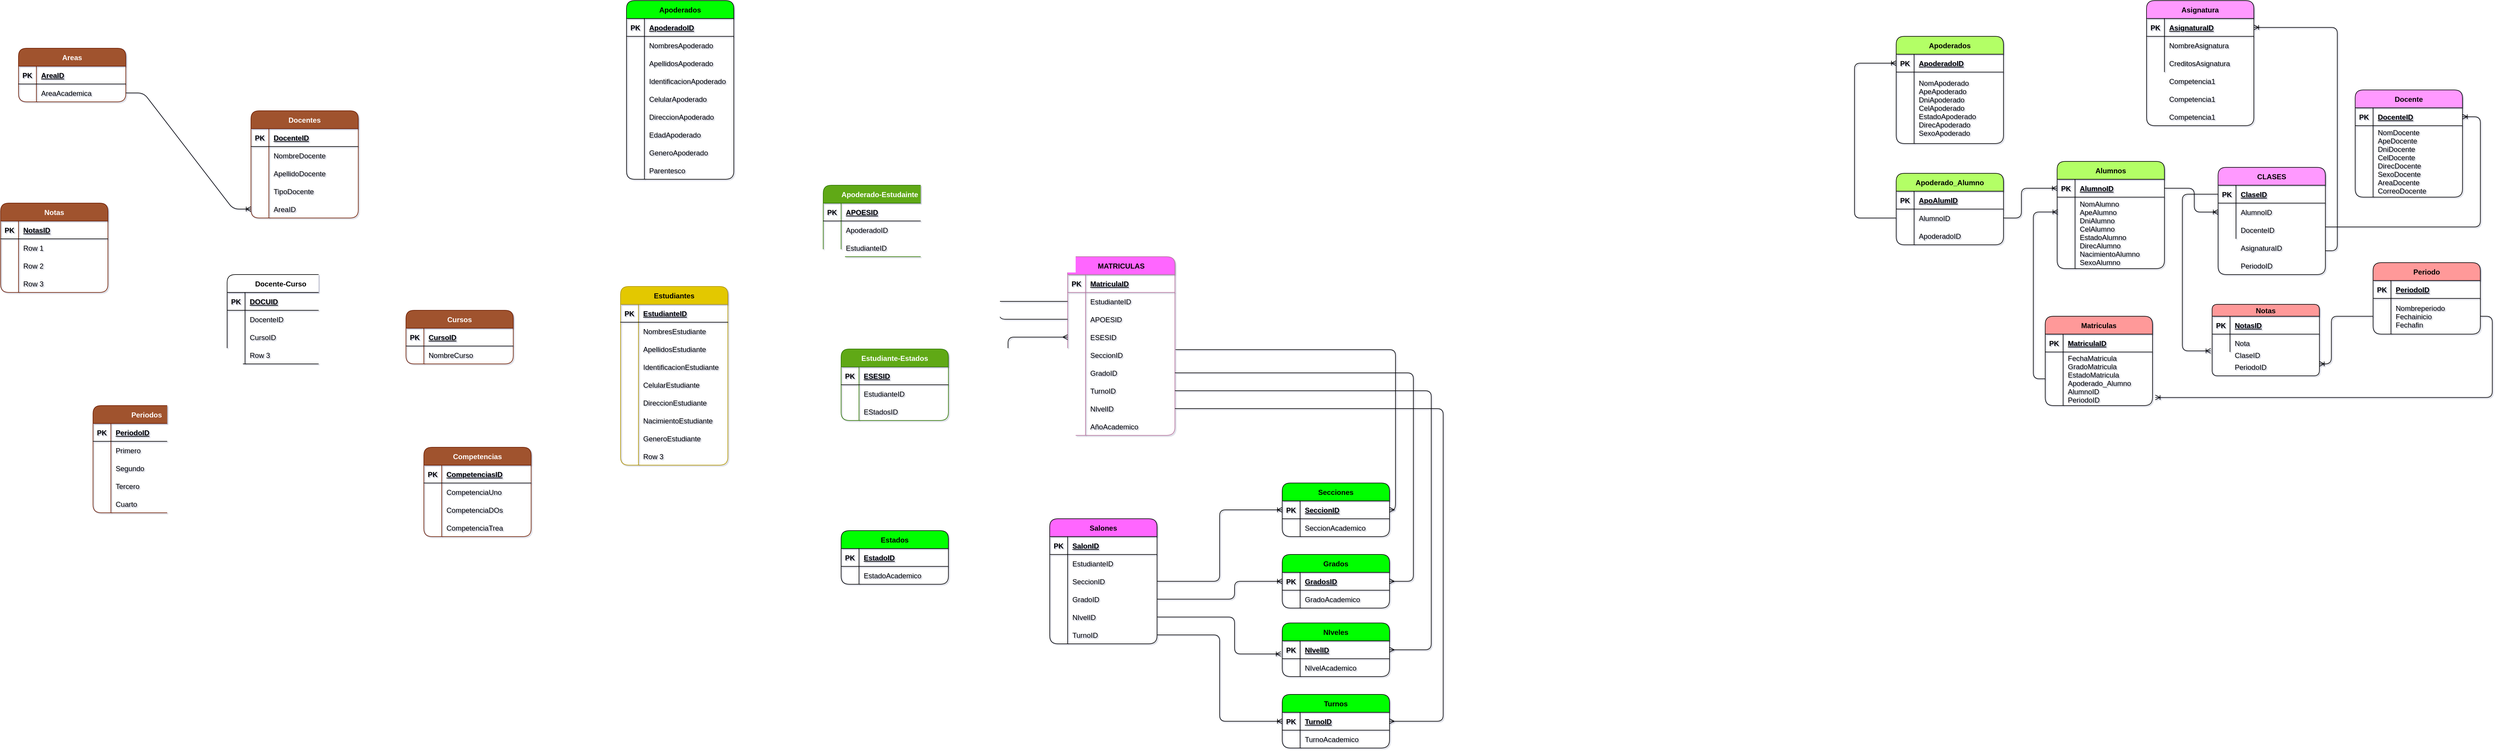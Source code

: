 <mxfile version="20.8.11" type="github">
  <diagram id="R2lEEEUBdFMjLlhIrx00" name="Page-1">
    <mxGraphModel dx="3945" dy="674" grid="1" gridSize="10" guides="1" tooltips="1" connect="1" arrows="1" fold="1" page="1" pageScale="1" pageWidth="850" pageHeight="1100" background="#ffffff" math="0" shadow="1" extFonts="Permanent Marker^https://fonts.googleapis.com/css?family=Permanent+Marker">
      <root>
        <object label="" id="0">
          <mxCell />
        </object>
        <mxCell id="1" parent="0" />
        <mxCell id="zGSExv_9MvZumv0m1h2l-204" value="Alumnos" style="shape=table;startSize=30;container=1;collapsible=1;childLayout=tableLayout;fixedRows=1;rowLines=0;fontStyle=1;align=center;resizeLast=1;fillColor=#B3FF66;rounded=1;" parent="1" vertex="1">
          <mxGeometry x="1080" y="810" width="180" height="180" as="geometry">
            <mxRectangle x="60" y="55" width="60" height="30" as="alternateBounds" />
          </mxGeometry>
        </mxCell>
        <mxCell id="zGSExv_9MvZumv0m1h2l-205" value="" style="shape=tableRow;horizontal=0;startSize=0;swimlaneHead=0;swimlaneBody=0;fillColor=none;collapsible=0;dropTarget=0;points=[[0,0.5],[1,0.5]];portConstraint=eastwest;top=0;left=0;right=0;bottom=1;rounded=1;" parent="zGSExv_9MvZumv0m1h2l-204" vertex="1">
          <mxGeometry y="30" width="180" height="30" as="geometry" />
        </mxCell>
        <mxCell id="zGSExv_9MvZumv0m1h2l-206" value="PK" style="shape=partialRectangle;connectable=0;fillColor=none;top=0;left=0;bottom=0;right=0;fontStyle=1;overflow=hidden;rounded=1;" parent="zGSExv_9MvZumv0m1h2l-205" vertex="1">
          <mxGeometry width="30" height="30" as="geometry">
            <mxRectangle width="30" height="30" as="alternateBounds" />
          </mxGeometry>
        </mxCell>
        <mxCell id="zGSExv_9MvZumv0m1h2l-207" value="AlumnoID" style="shape=partialRectangle;connectable=0;fillColor=none;top=0;left=0;bottom=0;right=0;align=left;spacingLeft=6;fontStyle=5;overflow=hidden;rounded=1;" parent="zGSExv_9MvZumv0m1h2l-205" vertex="1">
          <mxGeometry x="30" width="150" height="30" as="geometry">
            <mxRectangle width="150" height="30" as="alternateBounds" />
          </mxGeometry>
        </mxCell>
        <mxCell id="zGSExv_9MvZumv0m1h2l-208" value="" style="shape=tableRow;horizontal=0;startSize=0;swimlaneHead=0;swimlaneBody=0;fillColor=none;collapsible=0;dropTarget=0;points=[[0,0.5],[1,0.5]];portConstraint=eastwest;top=0;left=0;right=0;bottom=0;rounded=1;" parent="zGSExv_9MvZumv0m1h2l-204" vertex="1">
          <mxGeometry y="60" width="180" height="120" as="geometry" />
        </mxCell>
        <mxCell id="zGSExv_9MvZumv0m1h2l-209" value="" style="shape=partialRectangle;connectable=0;fillColor=none;top=0;left=0;bottom=0;right=0;editable=1;overflow=hidden;rounded=1;" parent="zGSExv_9MvZumv0m1h2l-208" vertex="1">
          <mxGeometry width="30" height="120" as="geometry">
            <mxRectangle width="30" height="120" as="alternateBounds" />
          </mxGeometry>
        </mxCell>
        <mxCell id="zGSExv_9MvZumv0m1h2l-210" value="NomAlumno&#xa;ApeAlumno&#xa;DniAlumno&#xa;CelAlumno&#xa;EstadoAlumno&#xa;DirecAlumno&#xa;NacimientoAlumno&#xa;SexoAlumno" style="shape=partialRectangle;connectable=0;fillColor=none;top=0;left=0;bottom=0;right=0;align=left;spacingLeft=6;overflow=hidden;rounded=1;" parent="zGSExv_9MvZumv0m1h2l-208" vertex="1">
          <mxGeometry x="30" width="150" height="120" as="geometry">
            <mxRectangle width="150" height="120" as="alternateBounds" />
          </mxGeometry>
        </mxCell>
        <mxCell id="zGSExv_9MvZumv0m1h2l-211" value="Apoderados" style="shape=table;startSize=30;container=1;collapsible=1;childLayout=tableLayout;fixedRows=1;rowLines=0;fontStyle=1;align=center;resizeLast=1;fillColor=#B3FF66;rounded=1;" parent="1" vertex="1">
          <mxGeometry x="810" y="600" width="180" height="180" as="geometry">
            <mxRectangle x="60" y="55" width="60" height="30" as="alternateBounds" />
          </mxGeometry>
        </mxCell>
        <mxCell id="zGSExv_9MvZumv0m1h2l-212" value="" style="shape=tableRow;horizontal=0;startSize=0;swimlaneHead=0;swimlaneBody=0;fillColor=none;collapsible=0;dropTarget=0;points=[[0,0.5],[1,0.5]];portConstraint=eastwest;top=0;left=0;right=0;bottom=1;rounded=1;" parent="zGSExv_9MvZumv0m1h2l-211" vertex="1">
          <mxGeometry y="30" width="180" height="30" as="geometry" />
        </mxCell>
        <mxCell id="zGSExv_9MvZumv0m1h2l-213" value="PK" style="shape=partialRectangle;connectable=0;fillColor=none;top=0;left=0;bottom=0;right=0;fontStyle=1;overflow=hidden;rounded=1;" parent="zGSExv_9MvZumv0m1h2l-212" vertex="1">
          <mxGeometry width="30" height="30" as="geometry">
            <mxRectangle width="30" height="30" as="alternateBounds" />
          </mxGeometry>
        </mxCell>
        <mxCell id="zGSExv_9MvZumv0m1h2l-214" value="ApoderadoID" style="shape=partialRectangle;connectable=0;fillColor=none;top=0;left=0;bottom=0;right=0;align=left;spacingLeft=6;fontStyle=5;overflow=hidden;rounded=1;" parent="zGSExv_9MvZumv0m1h2l-212" vertex="1">
          <mxGeometry x="30" width="150" height="30" as="geometry">
            <mxRectangle width="150" height="30" as="alternateBounds" />
          </mxGeometry>
        </mxCell>
        <mxCell id="zGSExv_9MvZumv0m1h2l-215" value="" style="shape=tableRow;horizontal=0;startSize=0;swimlaneHead=0;swimlaneBody=0;fillColor=none;collapsible=0;dropTarget=0;points=[[0,0.5],[1,0.5]];portConstraint=eastwest;top=0;left=0;right=0;bottom=0;rounded=1;" parent="zGSExv_9MvZumv0m1h2l-211" vertex="1">
          <mxGeometry y="60" width="180" height="120" as="geometry" />
        </mxCell>
        <mxCell id="zGSExv_9MvZumv0m1h2l-216" value="" style="shape=partialRectangle;connectable=0;fillColor=none;top=0;left=0;bottom=0;right=0;editable=1;overflow=hidden;rounded=1;" parent="zGSExv_9MvZumv0m1h2l-215" vertex="1">
          <mxGeometry width="30" height="120" as="geometry">
            <mxRectangle width="30" height="120" as="alternateBounds" />
          </mxGeometry>
        </mxCell>
        <mxCell id="zGSExv_9MvZumv0m1h2l-217" value="NomApoderado&#xa;ApeApoderado&#xa;DniApoderado&#xa;CelApoderado&#xa;EstadoApoderado&#xa;DirecApoderado&#xa;SexoApoderado" style="shape=partialRectangle;connectable=0;fillColor=none;top=0;left=0;bottom=0;right=0;align=left;spacingLeft=6;overflow=hidden;rounded=1;" parent="zGSExv_9MvZumv0m1h2l-215" vertex="1">
          <mxGeometry x="30" width="150" height="120" as="geometry">
            <mxRectangle width="150" height="120" as="alternateBounds" />
          </mxGeometry>
        </mxCell>
        <mxCell id="zGSExv_9MvZumv0m1h2l-218" value="Docente" style="shape=table;startSize=30;container=1;collapsible=1;childLayout=tableLayout;fixedRows=1;rowLines=0;fontStyle=1;align=center;resizeLast=1;fillColor=#FF99FF;rounded=1;" parent="1" vertex="1">
          <mxGeometry x="1580" y="690" width="180" height="180" as="geometry">
            <mxRectangle x="60" y="55" width="60" height="30" as="alternateBounds" />
          </mxGeometry>
        </mxCell>
        <mxCell id="zGSExv_9MvZumv0m1h2l-219" value="" style="shape=tableRow;horizontal=0;startSize=0;swimlaneHead=0;swimlaneBody=0;fillColor=none;collapsible=0;dropTarget=0;points=[[0,0.5],[1,0.5]];portConstraint=eastwest;top=0;left=0;right=0;bottom=1;rounded=1;" parent="zGSExv_9MvZumv0m1h2l-218" vertex="1">
          <mxGeometry y="30" width="180" height="30" as="geometry" />
        </mxCell>
        <mxCell id="zGSExv_9MvZumv0m1h2l-220" value="PK" style="shape=partialRectangle;connectable=0;fillColor=none;top=0;left=0;bottom=0;right=0;fontStyle=1;overflow=hidden;rounded=1;" parent="zGSExv_9MvZumv0m1h2l-219" vertex="1">
          <mxGeometry width="30" height="30" as="geometry">
            <mxRectangle width="30" height="30" as="alternateBounds" />
          </mxGeometry>
        </mxCell>
        <mxCell id="zGSExv_9MvZumv0m1h2l-221" value="DocenteID" style="shape=partialRectangle;connectable=0;fillColor=none;top=0;left=0;bottom=0;right=0;align=left;spacingLeft=6;fontStyle=5;overflow=hidden;rounded=1;" parent="zGSExv_9MvZumv0m1h2l-219" vertex="1">
          <mxGeometry x="30" width="150" height="30" as="geometry">
            <mxRectangle width="150" height="30" as="alternateBounds" />
          </mxGeometry>
        </mxCell>
        <mxCell id="zGSExv_9MvZumv0m1h2l-222" value="" style="shape=tableRow;horizontal=0;startSize=0;swimlaneHead=0;swimlaneBody=0;fillColor=none;collapsible=0;dropTarget=0;points=[[0,0.5],[1,0.5]];portConstraint=eastwest;top=0;left=0;right=0;bottom=0;rounded=1;" parent="zGSExv_9MvZumv0m1h2l-218" vertex="1">
          <mxGeometry y="60" width="180" height="120" as="geometry" />
        </mxCell>
        <mxCell id="zGSExv_9MvZumv0m1h2l-223" value="" style="shape=partialRectangle;connectable=0;fillColor=none;top=0;left=0;bottom=0;right=0;editable=1;overflow=hidden;rounded=1;" parent="zGSExv_9MvZumv0m1h2l-222" vertex="1">
          <mxGeometry width="30" height="120" as="geometry">
            <mxRectangle width="30" height="120" as="alternateBounds" />
          </mxGeometry>
        </mxCell>
        <mxCell id="zGSExv_9MvZumv0m1h2l-224" value="NomDocente&#xa;ApeDocente&#xa;DniDocente&#xa;CelDocente&#xa;DirecDocente&#xa;SexoDocente&#xa;AreaDocente&#xa;CorreoDocente" style="shape=partialRectangle;connectable=0;fillColor=none;top=0;left=0;bottom=0;right=0;align=left;spacingLeft=6;overflow=hidden;rounded=1;" parent="zGSExv_9MvZumv0m1h2l-222" vertex="1">
          <mxGeometry x="30" width="150" height="120" as="geometry">
            <mxRectangle width="150" height="120" as="alternateBounds" />
          </mxGeometry>
        </mxCell>
        <mxCell id="zGSExv_9MvZumv0m1h2l-225" value="Asignatura" style="shape=table;startSize=30;container=1;collapsible=1;childLayout=tableLayout;fixedRows=1;rowLines=0;fontStyle=1;align=center;resizeLast=1;shadow=0;fillColor=#FF99FF;rounded=1;" parent="1" vertex="1">
          <mxGeometry x="1230" y="540" width="180" height="210" as="geometry" />
        </mxCell>
        <mxCell id="zGSExv_9MvZumv0m1h2l-226" value="" style="shape=tableRow;horizontal=0;startSize=0;swimlaneHead=0;swimlaneBody=0;fillColor=none;collapsible=0;dropTarget=0;points=[[0,0.5],[1,0.5]];portConstraint=eastwest;top=0;left=0;right=0;bottom=1;shadow=0;rounded=1;" parent="zGSExv_9MvZumv0m1h2l-225" vertex="1">
          <mxGeometry y="30" width="180" height="30" as="geometry" />
        </mxCell>
        <mxCell id="zGSExv_9MvZumv0m1h2l-227" value="PK" style="shape=partialRectangle;connectable=0;fillColor=none;top=0;left=0;bottom=0;right=0;fontStyle=1;overflow=hidden;shadow=0;rounded=1;" parent="zGSExv_9MvZumv0m1h2l-226" vertex="1">
          <mxGeometry width="30" height="30" as="geometry">
            <mxRectangle width="30" height="30" as="alternateBounds" />
          </mxGeometry>
        </mxCell>
        <mxCell id="zGSExv_9MvZumv0m1h2l-228" value="AsignaturaID" style="shape=partialRectangle;connectable=0;fillColor=none;top=0;left=0;bottom=0;right=0;align=left;spacingLeft=6;fontStyle=5;overflow=hidden;shadow=0;rounded=1;" parent="zGSExv_9MvZumv0m1h2l-226" vertex="1">
          <mxGeometry x="30" width="150" height="30" as="geometry">
            <mxRectangle width="150" height="30" as="alternateBounds" />
          </mxGeometry>
        </mxCell>
        <mxCell id="zGSExv_9MvZumv0m1h2l-229" value="" style="shape=tableRow;horizontal=0;startSize=0;swimlaneHead=0;swimlaneBody=0;fillColor=none;collapsible=0;dropTarget=0;points=[[0,0.5],[1,0.5]];portConstraint=eastwest;top=0;left=0;right=0;bottom=0;shadow=0;rounded=1;" parent="zGSExv_9MvZumv0m1h2l-225" vertex="1">
          <mxGeometry y="60" width="180" height="30" as="geometry" />
        </mxCell>
        <mxCell id="zGSExv_9MvZumv0m1h2l-230" value="" style="shape=partialRectangle;connectable=0;fillColor=none;top=0;left=0;bottom=0;right=0;editable=1;overflow=hidden;shadow=0;rounded=1;" parent="zGSExv_9MvZumv0m1h2l-229" vertex="1">
          <mxGeometry width="30" height="30" as="geometry">
            <mxRectangle width="30" height="30" as="alternateBounds" />
          </mxGeometry>
        </mxCell>
        <mxCell id="zGSExv_9MvZumv0m1h2l-231" value="NombreAsignatura" style="shape=partialRectangle;connectable=0;fillColor=none;top=0;left=0;bottom=0;right=0;align=left;spacingLeft=6;overflow=hidden;shadow=0;rounded=1;" parent="zGSExv_9MvZumv0m1h2l-229" vertex="1">
          <mxGeometry x="30" width="150" height="30" as="geometry">
            <mxRectangle width="150" height="30" as="alternateBounds" />
          </mxGeometry>
        </mxCell>
        <mxCell id="zGSExv_9MvZumv0m1h2l-232" value="" style="shape=tableRow;horizontal=0;startSize=0;swimlaneHead=0;swimlaneBody=0;fillColor=none;collapsible=0;dropTarget=0;points=[[0,0.5],[1,0.5]];portConstraint=eastwest;top=0;left=0;right=0;bottom=0;shadow=0;rounded=1;" parent="zGSExv_9MvZumv0m1h2l-225" vertex="1">
          <mxGeometry y="90" width="180" height="30" as="geometry" />
        </mxCell>
        <mxCell id="zGSExv_9MvZumv0m1h2l-233" value="" style="shape=partialRectangle;connectable=0;fillColor=none;top=0;left=0;bottom=0;right=0;editable=1;overflow=hidden;shadow=0;rounded=1;" parent="zGSExv_9MvZumv0m1h2l-232" vertex="1">
          <mxGeometry width="30" height="30" as="geometry">
            <mxRectangle width="30" height="30" as="alternateBounds" />
          </mxGeometry>
        </mxCell>
        <mxCell id="zGSExv_9MvZumv0m1h2l-234" value="CreditosAsignatura" style="shape=partialRectangle;connectable=0;fillColor=none;top=0;left=0;bottom=0;right=0;align=left;spacingLeft=6;overflow=hidden;shadow=0;rounded=1;" parent="zGSExv_9MvZumv0m1h2l-232" vertex="1">
          <mxGeometry x="30" width="150" height="30" as="geometry">
            <mxRectangle width="150" height="30" as="alternateBounds" />
          </mxGeometry>
        </mxCell>
        <mxCell id="zGSExv_9MvZumv0m1h2l-235" value="Matriculas" style="shape=table;startSize=30;container=1;collapsible=1;childLayout=tableLayout;fixedRows=1;rowLines=0;fontStyle=1;align=center;resizeLast=1;fillColor=#FF9999;rounded=1;" parent="1" vertex="1">
          <mxGeometry x="1060" y="1070" width="180" height="150" as="geometry">
            <mxRectangle x="60" y="55" width="60" height="30" as="alternateBounds" />
          </mxGeometry>
        </mxCell>
        <mxCell id="zGSExv_9MvZumv0m1h2l-236" value="" style="shape=tableRow;horizontal=0;startSize=0;swimlaneHead=0;swimlaneBody=0;fillColor=none;collapsible=0;dropTarget=0;points=[[0,0.5],[1,0.5]];portConstraint=eastwest;top=0;left=0;right=0;bottom=1;rounded=1;" parent="zGSExv_9MvZumv0m1h2l-235" vertex="1">
          <mxGeometry y="30" width="180" height="30" as="geometry" />
        </mxCell>
        <mxCell id="zGSExv_9MvZumv0m1h2l-237" value="PK" style="shape=partialRectangle;connectable=0;fillColor=none;top=0;left=0;bottom=0;right=0;fontStyle=1;overflow=hidden;rounded=1;" parent="zGSExv_9MvZumv0m1h2l-236" vertex="1">
          <mxGeometry width="30" height="30" as="geometry">
            <mxRectangle width="30" height="30" as="alternateBounds" />
          </mxGeometry>
        </mxCell>
        <mxCell id="zGSExv_9MvZumv0m1h2l-238" value="MatriculaID" style="shape=partialRectangle;connectable=0;fillColor=none;top=0;left=0;bottom=0;right=0;align=left;spacingLeft=6;fontStyle=5;overflow=hidden;rounded=1;" parent="zGSExv_9MvZumv0m1h2l-236" vertex="1">
          <mxGeometry x="30" width="150" height="30" as="geometry">
            <mxRectangle width="150" height="30" as="alternateBounds" />
          </mxGeometry>
        </mxCell>
        <mxCell id="zGSExv_9MvZumv0m1h2l-239" value="" style="shape=tableRow;horizontal=0;startSize=0;swimlaneHead=0;swimlaneBody=0;fillColor=none;collapsible=0;dropTarget=0;points=[[0,0.5],[1,0.5]];portConstraint=eastwest;top=0;left=0;right=0;bottom=0;rounded=1;" parent="zGSExv_9MvZumv0m1h2l-235" vertex="1">
          <mxGeometry y="60" width="180" height="90" as="geometry" />
        </mxCell>
        <mxCell id="zGSExv_9MvZumv0m1h2l-240" value="" style="shape=partialRectangle;connectable=0;fillColor=none;top=0;left=0;bottom=0;right=0;editable=1;overflow=hidden;rounded=1;" parent="zGSExv_9MvZumv0m1h2l-239" vertex="1">
          <mxGeometry width="30" height="90" as="geometry">
            <mxRectangle width="30" height="90" as="alternateBounds" />
          </mxGeometry>
        </mxCell>
        <mxCell id="zGSExv_9MvZumv0m1h2l-241" value="FechaMatricula&#xa;GradoMatricula&#xa;EstadoMatricula&#xa;Apoderado_Alumno&#xa;AlumnoID&#xa;PeriodoID" style="shape=partialRectangle;connectable=0;fillColor=none;top=0;left=0;bottom=0;right=0;align=left;spacingLeft=6;overflow=hidden;rounded=1;" parent="zGSExv_9MvZumv0m1h2l-239" vertex="1">
          <mxGeometry x="30" width="150" height="90" as="geometry">
            <mxRectangle width="150" height="90" as="alternateBounds" />
          </mxGeometry>
        </mxCell>
        <mxCell id="zGSExv_9MvZumv0m1h2l-254" value="CLASES" style="shape=table;startSize=30;container=1;collapsible=1;childLayout=tableLayout;fixedRows=1;rowLines=0;fontStyle=1;align=center;resizeLast=1;shadow=0;fillColor=#FF99FF;rounded=1;" parent="1" vertex="1">
          <mxGeometry x="1350" y="820" width="180" height="180" as="geometry" />
        </mxCell>
        <mxCell id="zGSExv_9MvZumv0m1h2l-255" value="" style="shape=tableRow;horizontal=0;startSize=0;swimlaneHead=0;swimlaneBody=0;fillColor=none;collapsible=0;dropTarget=0;points=[[0,0.5],[1,0.5]];portConstraint=eastwest;top=0;left=0;right=0;bottom=1;shadow=0;rounded=1;" parent="zGSExv_9MvZumv0m1h2l-254" vertex="1">
          <mxGeometry y="30" width="180" height="30" as="geometry" />
        </mxCell>
        <mxCell id="zGSExv_9MvZumv0m1h2l-256" value="PK" style="shape=partialRectangle;connectable=0;fillColor=none;top=0;left=0;bottom=0;right=0;fontStyle=1;overflow=hidden;shadow=0;rounded=1;" parent="zGSExv_9MvZumv0m1h2l-255" vertex="1">
          <mxGeometry width="30" height="30" as="geometry">
            <mxRectangle width="30" height="30" as="alternateBounds" />
          </mxGeometry>
        </mxCell>
        <mxCell id="zGSExv_9MvZumv0m1h2l-257" value="ClaseID" style="shape=partialRectangle;connectable=0;fillColor=none;top=0;left=0;bottom=0;right=0;align=left;spacingLeft=6;fontStyle=5;overflow=hidden;shadow=0;rounded=1;" parent="zGSExv_9MvZumv0m1h2l-255" vertex="1">
          <mxGeometry x="30" width="150" height="30" as="geometry">
            <mxRectangle width="150" height="30" as="alternateBounds" />
          </mxGeometry>
        </mxCell>
        <mxCell id="zGSExv_9MvZumv0m1h2l-258" value="" style="shape=tableRow;horizontal=0;startSize=0;swimlaneHead=0;swimlaneBody=0;fillColor=none;collapsible=0;dropTarget=0;points=[[0,0.5],[1,0.5]];portConstraint=eastwest;top=0;left=0;right=0;bottom=0;shadow=0;rounded=1;" parent="zGSExv_9MvZumv0m1h2l-254" vertex="1">
          <mxGeometry y="60" width="180" height="30" as="geometry" />
        </mxCell>
        <mxCell id="zGSExv_9MvZumv0m1h2l-259" value="" style="shape=partialRectangle;connectable=0;fillColor=none;top=0;left=0;bottom=0;right=0;editable=1;overflow=hidden;shadow=0;rounded=1;" parent="zGSExv_9MvZumv0m1h2l-258" vertex="1">
          <mxGeometry width="30" height="30" as="geometry">
            <mxRectangle width="30" height="30" as="alternateBounds" />
          </mxGeometry>
        </mxCell>
        <mxCell id="zGSExv_9MvZumv0m1h2l-260" value="AlumnoID" style="shape=partialRectangle;connectable=0;fillColor=none;top=0;left=0;bottom=0;right=0;align=left;spacingLeft=6;overflow=hidden;shadow=0;rounded=1;" parent="zGSExv_9MvZumv0m1h2l-258" vertex="1">
          <mxGeometry x="30" width="150" height="30" as="geometry">
            <mxRectangle width="150" height="30" as="alternateBounds" />
          </mxGeometry>
        </mxCell>
        <mxCell id="zGSExv_9MvZumv0m1h2l-261" value="" style="shape=tableRow;horizontal=0;startSize=0;swimlaneHead=0;swimlaneBody=0;fillColor=none;collapsible=0;dropTarget=0;points=[[0,0.5],[1,0.5]];portConstraint=eastwest;top=0;left=0;right=0;bottom=0;shadow=0;rounded=1;" parent="zGSExv_9MvZumv0m1h2l-254" vertex="1">
          <mxGeometry y="90" width="180" height="30" as="geometry" />
        </mxCell>
        <mxCell id="zGSExv_9MvZumv0m1h2l-262" value="" style="shape=partialRectangle;connectable=0;fillColor=none;top=0;left=0;bottom=0;right=0;editable=1;overflow=hidden;shadow=0;rounded=1;" parent="zGSExv_9MvZumv0m1h2l-261" vertex="1">
          <mxGeometry width="30" height="30" as="geometry">
            <mxRectangle width="30" height="30" as="alternateBounds" />
          </mxGeometry>
        </mxCell>
        <mxCell id="zGSExv_9MvZumv0m1h2l-263" value="" style="shape=partialRectangle;connectable=0;fillColor=none;top=0;left=0;bottom=0;right=0;align=left;spacingLeft=6;overflow=hidden;shadow=0;rounded=1;" parent="zGSExv_9MvZumv0m1h2l-261" vertex="1">
          <mxGeometry x="30" width="150" height="30" as="geometry">
            <mxRectangle width="150" height="30" as="alternateBounds" />
          </mxGeometry>
        </mxCell>
        <mxCell id="zGSExv_9MvZumv0m1h2l-266" value="Apoderado_Alumno" style="shape=table;startSize=30;container=1;collapsible=1;childLayout=tableLayout;fixedRows=1;rowLines=0;fontStyle=1;align=center;resizeLast=1;shadow=0;fillColor=#B3FF66;rounded=1;" parent="1" vertex="1">
          <mxGeometry x="810" y="830" width="180" height="120" as="geometry" />
        </mxCell>
        <mxCell id="zGSExv_9MvZumv0m1h2l-267" value="" style="shape=tableRow;horizontal=0;startSize=0;swimlaneHead=0;swimlaneBody=0;fillColor=none;collapsible=0;dropTarget=0;points=[[0,0.5],[1,0.5]];portConstraint=eastwest;top=0;left=0;right=0;bottom=1;shadow=0;rounded=1;" parent="zGSExv_9MvZumv0m1h2l-266" vertex="1">
          <mxGeometry y="30" width="180" height="30" as="geometry" />
        </mxCell>
        <mxCell id="zGSExv_9MvZumv0m1h2l-268" value="PK" style="shape=partialRectangle;connectable=0;fillColor=none;top=0;left=0;bottom=0;right=0;fontStyle=1;overflow=hidden;shadow=0;rounded=1;" parent="zGSExv_9MvZumv0m1h2l-267" vertex="1">
          <mxGeometry width="30" height="30" as="geometry">
            <mxRectangle width="30" height="30" as="alternateBounds" />
          </mxGeometry>
        </mxCell>
        <mxCell id="zGSExv_9MvZumv0m1h2l-269" value="ApoAlumID" style="shape=partialRectangle;connectable=0;fillColor=none;top=0;left=0;bottom=0;right=0;align=left;spacingLeft=6;fontStyle=5;overflow=hidden;shadow=0;rounded=1;" parent="zGSExv_9MvZumv0m1h2l-267" vertex="1">
          <mxGeometry x="30" width="150" height="30" as="geometry">
            <mxRectangle width="150" height="30" as="alternateBounds" />
          </mxGeometry>
        </mxCell>
        <mxCell id="zGSExv_9MvZumv0m1h2l-270" value="" style="shape=tableRow;horizontal=0;startSize=0;swimlaneHead=0;swimlaneBody=0;fillColor=none;collapsible=0;dropTarget=0;points=[[0,0.5],[1,0.5]];portConstraint=eastwest;top=0;left=0;right=0;bottom=0;shadow=0;rounded=1;" parent="zGSExv_9MvZumv0m1h2l-266" vertex="1">
          <mxGeometry y="60" width="180" height="30" as="geometry" />
        </mxCell>
        <mxCell id="zGSExv_9MvZumv0m1h2l-271" value="" style="shape=partialRectangle;connectable=0;fillColor=none;top=0;left=0;bottom=0;right=0;editable=1;overflow=hidden;shadow=0;rounded=1;" parent="zGSExv_9MvZumv0m1h2l-270" vertex="1">
          <mxGeometry width="30" height="30" as="geometry">
            <mxRectangle width="30" height="30" as="alternateBounds" />
          </mxGeometry>
        </mxCell>
        <mxCell id="zGSExv_9MvZumv0m1h2l-272" value="AlumnoID" style="shape=partialRectangle;connectable=0;fillColor=none;top=0;left=0;bottom=0;right=0;align=left;spacingLeft=6;overflow=hidden;shadow=0;rounded=1;" parent="zGSExv_9MvZumv0m1h2l-270" vertex="1">
          <mxGeometry x="30" width="150" height="30" as="geometry">
            <mxRectangle width="150" height="30" as="alternateBounds" />
          </mxGeometry>
        </mxCell>
        <mxCell id="zGSExv_9MvZumv0m1h2l-273" value="" style="shape=tableRow;horizontal=0;startSize=0;swimlaneHead=0;swimlaneBody=0;fillColor=none;collapsible=0;dropTarget=0;points=[[0,0.5],[1,0.5]];portConstraint=eastwest;top=0;left=0;right=0;bottom=0;shadow=0;rounded=1;" parent="zGSExv_9MvZumv0m1h2l-266" vertex="1">
          <mxGeometry y="90" width="180" height="30" as="geometry" />
        </mxCell>
        <mxCell id="zGSExv_9MvZumv0m1h2l-274" value="" style="shape=partialRectangle;connectable=0;fillColor=none;top=0;left=0;bottom=0;right=0;editable=1;overflow=hidden;shadow=0;rounded=1;" parent="zGSExv_9MvZumv0m1h2l-273" vertex="1">
          <mxGeometry width="30" height="30" as="geometry">
            <mxRectangle width="30" height="30" as="alternateBounds" />
          </mxGeometry>
        </mxCell>
        <mxCell id="zGSExv_9MvZumv0m1h2l-275" value="ApoderadoID" style="shape=partialRectangle;connectable=0;fillColor=none;top=0;left=0;bottom=0;right=0;align=left;spacingLeft=6;overflow=hidden;shadow=0;rounded=1;" parent="zGSExv_9MvZumv0m1h2l-273" vertex="1">
          <mxGeometry x="30" width="150" height="30" as="geometry">
            <mxRectangle width="150" height="30" as="alternateBounds" />
          </mxGeometry>
        </mxCell>
        <mxCell id="zGSExv_9MvZumv0m1h2l-296" value="Periodo" style="shape=table;startSize=30;container=1;collapsible=1;childLayout=tableLayout;fixedRows=1;rowLines=0;fontStyle=1;align=center;resizeLast=1;fillColor=#FF9999;rounded=1;" parent="1" vertex="1">
          <mxGeometry x="1610" y="980" width="180" height="120" as="geometry">
            <mxRectangle x="60" y="55" width="60" height="30" as="alternateBounds" />
          </mxGeometry>
        </mxCell>
        <mxCell id="zGSExv_9MvZumv0m1h2l-297" value="" style="shape=tableRow;horizontal=0;startSize=0;swimlaneHead=0;swimlaneBody=0;fillColor=none;collapsible=0;dropTarget=0;points=[[0,0.5],[1,0.5]];portConstraint=eastwest;top=0;left=0;right=0;bottom=1;rounded=1;" parent="zGSExv_9MvZumv0m1h2l-296" vertex="1">
          <mxGeometry y="30" width="180" height="30" as="geometry" />
        </mxCell>
        <mxCell id="zGSExv_9MvZumv0m1h2l-298" value="PK" style="shape=partialRectangle;connectable=0;fillColor=none;top=0;left=0;bottom=0;right=0;fontStyle=1;overflow=hidden;rounded=1;" parent="zGSExv_9MvZumv0m1h2l-297" vertex="1">
          <mxGeometry width="30" height="30" as="geometry">
            <mxRectangle width="30" height="30" as="alternateBounds" />
          </mxGeometry>
        </mxCell>
        <mxCell id="zGSExv_9MvZumv0m1h2l-299" value="PeriodoID" style="shape=partialRectangle;connectable=0;fillColor=none;top=0;left=0;bottom=0;right=0;align=left;spacingLeft=6;fontStyle=5;overflow=hidden;rounded=1;" parent="zGSExv_9MvZumv0m1h2l-297" vertex="1">
          <mxGeometry x="30" width="150" height="30" as="geometry">
            <mxRectangle width="150" height="30" as="alternateBounds" />
          </mxGeometry>
        </mxCell>
        <mxCell id="zGSExv_9MvZumv0m1h2l-300" value="" style="shape=tableRow;horizontal=0;startSize=0;swimlaneHead=0;swimlaneBody=0;fillColor=none;collapsible=0;dropTarget=0;points=[[0,0.5],[1,0.5]];portConstraint=eastwest;top=0;left=0;right=0;bottom=0;rounded=1;" parent="zGSExv_9MvZumv0m1h2l-296" vertex="1">
          <mxGeometry y="60" width="180" height="60" as="geometry" />
        </mxCell>
        <mxCell id="zGSExv_9MvZumv0m1h2l-301" value="" style="shape=partialRectangle;connectable=0;fillColor=none;top=0;left=0;bottom=0;right=0;editable=1;overflow=hidden;rounded=1;" parent="zGSExv_9MvZumv0m1h2l-300" vertex="1">
          <mxGeometry width="30" height="60" as="geometry">
            <mxRectangle width="30" height="60" as="alternateBounds" />
          </mxGeometry>
        </mxCell>
        <mxCell id="zGSExv_9MvZumv0m1h2l-302" value="Nombreperiodo&#xa;Fechainicio&#xa;Fechafin" style="shape=partialRectangle;connectable=0;fillColor=none;top=0;left=0;bottom=0;right=0;align=left;spacingLeft=6;overflow=hidden;rounded=1;" parent="zGSExv_9MvZumv0m1h2l-300" vertex="1">
          <mxGeometry x="30" width="150" height="60" as="geometry">
            <mxRectangle width="150" height="60" as="alternateBounds" />
          </mxGeometry>
        </mxCell>
        <mxCell id="zGSExv_9MvZumv0m1h2l-303" value="PeriodoID" style="shape=partialRectangle;connectable=0;fillColor=none;top=0;left=0;bottom=0;right=0;align=left;spacingLeft=6;overflow=hidden;shadow=0;rounded=1;" parent="1" vertex="1">
          <mxGeometry x="1380" y="970" width="150" height="30" as="geometry">
            <mxRectangle width="150" height="30" as="alternateBounds" />
          </mxGeometry>
        </mxCell>
        <mxCell id="zGSExv_9MvZumv0m1h2l-306" value="Notas" style="shape=table;startSize=20;container=1;collapsible=1;childLayout=tableLayout;fixedRows=1;rowLines=0;fontStyle=1;align=center;resizeLast=1;shadow=0;fillColor=#FF9999;rounded=1;" parent="1" vertex="1">
          <mxGeometry x="1340" y="1050" width="180" height="120" as="geometry" />
        </mxCell>
        <mxCell id="zGSExv_9MvZumv0m1h2l-307" value="" style="shape=tableRow;horizontal=0;startSize=0;swimlaneHead=0;swimlaneBody=0;fillColor=none;collapsible=0;dropTarget=0;points=[[0,0.5],[1,0.5]];portConstraint=eastwest;top=0;left=0;right=0;bottom=1;shadow=0;rounded=1;" parent="zGSExv_9MvZumv0m1h2l-306" vertex="1">
          <mxGeometry y="20" width="180" height="30" as="geometry" />
        </mxCell>
        <mxCell id="zGSExv_9MvZumv0m1h2l-308" value="PK" style="shape=partialRectangle;connectable=0;fillColor=none;top=0;left=0;bottom=0;right=0;fontStyle=1;overflow=hidden;shadow=0;rounded=1;" parent="zGSExv_9MvZumv0m1h2l-307" vertex="1">
          <mxGeometry width="30" height="30" as="geometry">
            <mxRectangle width="30" height="30" as="alternateBounds" />
          </mxGeometry>
        </mxCell>
        <mxCell id="zGSExv_9MvZumv0m1h2l-309" value="NotasID" style="shape=partialRectangle;connectable=0;fillColor=none;top=0;left=0;bottom=0;right=0;align=left;spacingLeft=6;fontStyle=5;overflow=hidden;shadow=0;rounded=1;" parent="zGSExv_9MvZumv0m1h2l-307" vertex="1">
          <mxGeometry x="30" width="150" height="30" as="geometry">
            <mxRectangle width="150" height="30" as="alternateBounds" />
          </mxGeometry>
        </mxCell>
        <mxCell id="zGSExv_9MvZumv0m1h2l-310" value="" style="shape=tableRow;horizontal=0;startSize=0;swimlaneHead=0;swimlaneBody=0;fillColor=none;collapsible=0;dropTarget=0;points=[[0,0.5],[1,0.5]];portConstraint=eastwest;top=0;left=0;right=0;bottom=0;shadow=0;rounded=1;" parent="zGSExv_9MvZumv0m1h2l-306" vertex="1">
          <mxGeometry y="50" width="180" height="30" as="geometry" />
        </mxCell>
        <mxCell id="zGSExv_9MvZumv0m1h2l-311" value="" style="shape=partialRectangle;connectable=0;fillColor=none;top=0;left=0;bottom=0;right=0;editable=1;overflow=hidden;shadow=0;rounded=1;" parent="zGSExv_9MvZumv0m1h2l-310" vertex="1">
          <mxGeometry width="30" height="30" as="geometry">
            <mxRectangle width="30" height="30" as="alternateBounds" />
          </mxGeometry>
        </mxCell>
        <mxCell id="zGSExv_9MvZumv0m1h2l-312" value="Nota" style="shape=partialRectangle;connectable=0;fillColor=none;top=0;left=0;bottom=0;right=0;align=left;spacingLeft=6;overflow=hidden;shadow=0;rounded=1;" parent="zGSExv_9MvZumv0m1h2l-310" vertex="1">
          <mxGeometry x="30" width="150" height="30" as="geometry">
            <mxRectangle width="150" height="30" as="alternateBounds" />
          </mxGeometry>
        </mxCell>
        <mxCell id="zGSExv_9MvZumv0m1h2l-313" value="PeriodoID" style="shape=partialRectangle;connectable=0;fillColor=none;top=0;left=0;bottom=0;right=0;align=left;spacingLeft=6;overflow=hidden;shadow=0;rounded=1;" parent="1" vertex="1">
          <mxGeometry x="1370" y="1140" width="150" height="30" as="geometry">
            <mxRectangle width="150" height="30" as="alternateBounds" />
          </mxGeometry>
        </mxCell>
        <mxCell id="zGSExv_9MvZumv0m1h2l-314" value="ClaseID" style="shape=partialRectangle;connectable=0;fillColor=none;top=0;left=0;bottom=0;right=0;align=left;spacingLeft=6;overflow=hidden;shadow=0;rounded=1;" parent="1" vertex="1">
          <mxGeometry x="1370" y="1120" width="150" height="30" as="geometry">
            <mxRectangle width="150" height="30" as="alternateBounds" />
          </mxGeometry>
        </mxCell>
        <mxCell id="bPDUowMH5lwB2NOrv165-1" value="DocenteID" style="shape=partialRectangle;connectable=0;fillColor=none;top=0;left=0;bottom=0;right=0;align=left;spacingLeft=6;overflow=hidden;shadow=0;rounded=1;" parent="1" vertex="1">
          <mxGeometry x="1380" y="910" width="150" height="30" as="geometry">
            <mxRectangle width="150" height="30" as="alternateBounds" />
          </mxGeometry>
        </mxCell>
        <mxCell id="bPDUowMH5lwB2NOrv165-2" value="AsignaturaID" style="shape=partialRectangle;connectable=0;fillColor=none;top=0;left=0;bottom=0;right=0;align=left;spacingLeft=6;overflow=hidden;shadow=0;rounded=1;" parent="1" vertex="1">
          <mxGeometry x="1380" y="940" width="150" height="30" as="geometry">
            <mxRectangle width="150" height="30" as="alternateBounds" />
          </mxGeometry>
        </mxCell>
        <mxCell id="bPDUowMH5lwB2NOrv165-4" value="Competencia1" style="shape=partialRectangle;connectable=0;fillColor=none;top=0;left=0;bottom=0;right=0;align=left;spacingLeft=6;overflow=hidden;shadow=0;rounded=1;" parent="1" vertex="1">
          <mxGeometry x="1260" y="660" width="150" height="30" as="geometry">
            <mxRectangle width="150" height="30" as="alternateBounds" />
          </mxGeometry>
        </mxCell>
        <mxCell id="bPDUowMH5lwB2NOrv165-5" value="Competencia1" style="shape=partialRectangle;connectable=0;fillColor=none;top=0;left=0;bottom=0;right=0;align=left;spacingLeft=6;overflow=hidden;shadow=0;rounded=1;" parent="1" vertex="1">
          <mxGeometry x="1260" y="690" width="150" height="30" as="geometry">
            <mxRectangle width="150" height="30" as="alternateBounds" />
          </mxGeometry>
        </mxCell>
        <mxCell id="bPDUowMH5lwB2NOrv165-6" value="Competencia1" style="shape=partialRectangle;connectable=0;fillColor=none;top=0;left=0;bottom=0;right=0;align=left;spacingLeft=6;overflow=hidden;shadow=0;rounded=1;" parent="1" vertex="1">
          <mxGeometry x="1260" y="720" width="150" height="30" as="geometry">
            <mxRectangle width="150" height="30" as="alternateBounds" />
          </mxGeometry>
        </mxCell>
        <mxCell id="bPDUowMH5lwB2NOrv165-8" value="" style="edgeStyle=elbowEdgeStyle;fontSize=12;html=1;endArrow=ERoneToMany;rounded=1;entryX=0;entryY=0.5;entryDx=0;entryDy=0;exitX=0;exitY=0.5;exitDx=0;exitDy=0;" parent="1" source="zGSExv_9MvZumv0m1h2l-270" target="zGSExv_9MvZumv0m1h2l-212" edge="1">
          <mxGeometry width="100" height="100" relative="1" as="geometry">
            <mxPoint x="710" y="900" as="sourcePoint" />
            <mxPoint x="810" y="800" as="targetPoint" />
            <Array as="points">
              <mxPoint x="740" y="780" />
            </Array>
          </mxGeometry>
        </mxCell>
        <mxCell id="bPDUowMH5lwB2NOrv165-9" value="" style="edgeStyle=elbowEdgeStyle;fontSize=12;html=1;endArrow=ERoneToMany;rounded=1;entryX=0;entryY=0.5;entryDx=0;entryDy=0;exitX=1;exitY=0.5;exitDx=0;exitDy=0;" parent="1" source="zGSExv_9MvZumv0m1h2l-270" target="zGSExv_9MvZumv0m1h2l-205" edge="1">
          <mxGeometry width="100" height="100" relative="1" as="geometry">
            <mxPoint x="1060" y="955" as="sourcePoint" />
            <mxPoint x="1060" y="800" as="targetPoint" />
            <Array as="points">
              <mxPoint x="1020" y="880" />
            </Array>
          </mxGeometry>
        </mxCell>
        <mxCell id="bPDUowMH5lwB2NOrv165-10" value="" style="edgeStyle=elbowEdgeStyle;fontSize=12;html=1;endArrow=ERoneToMany;rounded=1;entryX=1;entryY=0.5;entryDx=0;entryDy=0;" parent="1" target="zGSExv_9MvZumv0m1h2l-219" edge="1">
          <mxGeometry width="100" height="100" relative="1" as="geometry">
            <mxPoint x="1530" y="920" as="sourcePoint" />
            <mxPoint x="1650" y="780" as="targetPoint" />
            <Array as="points">
              <mxPoint x="1790" y="830" />
            </Array>
          </mxGeometry>
        </mxCell>
        <mxCell id="bPDUowMH5lwB2NOrv165-11" value="" style="edgeStyle=elbowEdgeStyle;fontSize=12;html=1;endArrow=ERoneToMany;rounded=1;entryX=1;entryY=0.5;entryDx=0;entryDy=0;" parent="1" target="zGSExv_9MvZumv0m1h2l-226" edge="1">
          <mxGeometry width="100" height="100" relative="1" as="geometry">
            <mxPoint x="1530" y="960" as="sourcePoint" />
            <mxPoint x="1670" y="615" as="targetPoint" />
            <Array as="points">
              <mxPoint x="1550" y="820" />
              <mxPoint x="1460" y="770" />
            </Array>
          </mxGeometry>
        </mxCell>
        <mxCell id="bPDUowMH5lwB2NOrv165-13" value="" style="edgeStyle=elbowEdgeStyle;fontSize=12;html=1;endArrow=ERoneToMany;rounded=1;entryX=0;entryY=0.5;entryDx=0;entryDy=0;exitX=1;exitY=0.5;exitDx=0;exitDy=0;" parent="1" source="zGSExv_9MvZumv0m1h2l-205" target="zGSExv_9MvZumv0m1h2l-258" edge="1">
          <mxGeometry width="100" height="100" relative="1" as="geometry">
            <mxPoint x="1220" y="950" as="sourcePoint" />
            <mxPoint x="1310" y="900" as="targetPoint" />
            <Array as="points">
              <mxPoint x="1310" y="840" />
            </Array>
          </mxGeometry>
        </mxCell>
        <mxCell id="bPDUowMH5lwB2NOrv165-14" value="" style="edgeStyle=elbowEdgeStyle;fontSize=12;html=1;endArrow=ERoneToMany;rounded=1;entryX=0.006;entryY=0.207;entryDx=0;entryDy=0;exitX=0;exitY=0.5;exitDx=0;exitDy=0;entryPerimeter=0;" parent="1" source="zGSExv_9MvZumv0m1h2l-239" target="zGSExv_9MvZumv0m1h2l-208" edge="1">
          <mxGeometry width="100" height="100" relative="1" as="geometry">
            <mxPoint x="930" y="1120" as="sourcePoint" />
            <mxPoint x="1020" y="1160" as="targetPoint" />
            <Array as="points">
              <mxPoint x="1040" y="1020" />
            </Array>
          </mxGeometry>
        </mxCell>
        <mxCell id="bPDUowMH5lwB2NOrv165-17" value="" style="edgeStyle=elbowEdgeStyle;fontSize=12;html=1;endArrow=ERoneToMany;rounded=1;entryX=-0.012;entryY=0.937;entryDx=0;entryDy=0;entryPerimeter=0;" parent="1" source="zGSExv_9MvZumv0m1h2l-255" target="zGSExv_9MvZumv0m1h2l-310" edge="1">
          <mxGeometry width="100" height="100" relative="1" as="geometry">
            <mxPoint x="1240" y="1125" as="sourcePoint" />
            <mxPoint x="1330" y="1165" as="targetPoint" />
            <Array as="points">
              <mxPoint x="1290" y="1110" />
            </Array>
          </mxGeometry>
        </mxCell>
        <mxCell id="bPDUowMH5lwB2NOrv165-26" value="" style="edgeStyle=elbowEdgeStyle;fontSize=12;html=1;endArrow=ERoneToMany;rounded=1;exitX=0;exitY=0.5;exitDx=0;exitDy=0;" parent="1" source="zGSExv_9MvZumv0m1h2l-300" edge="1">
          <mxGeometry width="100" height="100" relative="1" as="geometry">
            <mxPoint x="1600" y="1040" as="sourcePoint" />
            <mxPoint x="1520" y="1150" as="targetPoint" />
            <Array as="points">
              <mxPoint x="1540" y="1285" />
            </Array>
          </mxGeometry>
        </mxCell>
        <mxCell id="bPDUowMH5lwB2NOrv165-27" value="" style="edgeStyle=elbowEdgeStyle;fontSize=12;html=1;endArrow=ERoneToMany;rounded=1;entryX=1.026;entryY=0.848;entryDx=0;entryDy=0;entryPerimeter=0;" parent="1" target="zGSExv_9MvZumv0m1h2l-239" edge="1">
          <mxGeometry width="100" height="100" relative="1" as="geometry">
            <mxPoint x="1790" y="1070" as="sourcePoint" />
            <mxPoint x="1365" y="1300" as="targetPoint" />
            <Array as="points">
              <mxPoint x="1810" y="1130" />
              <mxPoint x="1810" y="1130" />
            </Array>
          </mxGeometry>
        </mxCell>
        <mxCell id="qCCdZ0DxWFLl7L9BPP2T-1" value="Estudiantes" style="shape=table;startSize=30;container=1;collapsible=1;childLayout=tableLayout;fixedRows=1;rowLines=0;fontStyle=1;align=center;resizeLast=1;rounded=1;fillColor=#e3c800;fontColor=#000000;strokeColor=#B09500;" parent="1" vertex="1">
          <mxGeometry x="-1330" y="1020" width="180" height="300" as="geometry">
            <mxRectangle x="-680" y="855" width="70" height="30" as="alternateBounds" />
          </mxGeometry>
        </mxCell>
        <mxCell id="qCCdZ0DxWFLl7L9BPP2T-2" value="" style="shape=tableRow;horizontal=0;startSize=0;swimlaneHead=0;swimlaneBody=0;fillColor=none;collapsible=0;dropTarget=0;points=[[0,0.5],[1,0.5]];portConstraint=eastwest;top=0;left=0;right=0;bottom=1;rounded=1;" parent="qCCdZ0DxWFLl7L9BPP2T-1" vertex="1">
          <mxGeometry y="30" width="180" height="30" as="geometry" />
        </mxCell>
        <mxCell id="qCCdZ0DxWFLl7L9BPP2T-3" value="PK" style="shape=partialRectangle;connectable=0;fillColor=none;top=0;left=0;bottom=0;right=0;fontStyle=1;overflow=hidden;rounded=1;" parent="qCCdZ0DxWFLl7L9BPP2T-2" vertex="1">
          <mxGeometry width="30" height="30" as="geometry">
            <mxRectangle width="30" height="30" as="alternateBounds" />
          </mxGeometry>
        </mxCell>
        <mxCell id="qCCdZ0DxWFLl7L9BPP2T-4" value="EstudianteID" style="shape=partialRectangle;connectable=0;fillColor=none;top=0;left=0;bottom=0;right=0;align=left;spacingLeft=6;fontStyle=5;overflow=hidden;rounded=1;" parent="qCCdZ0DxWFLl7L9BPP2T-2" vertex="1">
          <mxGeometry x="30" width="150" height="30" as="geometry">
            <mxRectangle width="150" height="30" as="alternateBounds" />
          </mxGeometry>
        </mxCell>
        <mxCell id="qCCdZ0DxWFLl7L9BPP2T-5" value="" style="shape=tableRow;horizontal=0;startSize=0;swimlaneHead=0;swimlaneBody=0;fillColor=none;collapsible=0;dropTarget=0;points=[[0,0.5],[1,0.5]];portConstraint=eastwest;top=0;left=0;right=0;bottom=0;rounded=1;" parent="qCCdZ0DxWFLl7L9BPP2T-1" vertex="1">
          <mxGeometry y="60" width="180" height="30" as="geometry" />
        </mxCell>
        <mxCell id="qCCdZ0DxWFLl7L9BPP2T-6" value="" style="shape=partialRectangle;connectable=0;fillColor=none;top=0;left=0;bottom=0;right=0;editable=1;overflow=hidden;rounded=1;" parent="qCCdZ0DxWFLl7L9BPP2T-5" vertex="1">
          <mxGeometry width="30" height="30" as="geometry">
            <mxRectangle width="30" height="30" as="alternateBounds" />
          </mxGeometry>
        </mxCell>
        <mxCell id="qCCdZ0DxWFLl7L9BPP2T-7" value="NombresEstudiante" style="shape=partialRectangle;connectable=0;fillColor=none;top=0;left=0;bottom=0;right=0;align=left;spacingLeft=6;overflow=hidden;rounded=1;" parent="qCCdZ0DxWFLl7L9BPP2T-5" vertex="1">
          <mxGeometry x="30" width="150" height="30" as="geometry">
            <mxRectangle width="150" height="30" as="alternateBounds" />
          </mxGeometry>
        </mxCell>
        <mxCell id="qCCdZ0DxWFLl7L9BPP2T-8" value="" style="shape=tableRow;horizontal=0;startSize=0;swimlaneHead=0;swimlaneBody=0;fillColor=none;collapsible=0;dropTarget=0;points=[[0,0.5],[1,0.5]];portConstraint=eastwest;top=0;left=0;right=0;bottom=0;rounded=1;" parent="qCCdZ0DxWFLl7L9BPP2T-1" vertex="1">
          <mxGeometry y="90" width="180" height="30" as="geometry" />
        </mxCell>
        <mxCell id="qCCdZ0DxWFLl7L9BPP2T-9" value="" style="shape=partialRectangle;connectable=0;fillColor=none;top=0;left=0;bottom=0;right=0;editable=1;overflow=hidden;rounded=1;" parent="qCCdZ0DxWFLl7L9BPP2T-8" vertex="1">
          <mxGeometry width="30" height="30" as="geometry">
            <mxRectangle width="30" height="30" as="alternateBounds" />
          </mxGeometry>
        </mxCell>
        <mxCell id="qCCdZ0DxWFLl7L9BPP2T-10" value="ApellidosEstudiante" style="shape=partialRectangle;connectable=0;fillColor=none;top=0;left=0;bottom=0;right=0;align=left;spacingLeft=6;overflow=hidden;rounded=1;" parent="qCCdZ0DxWFLl7L9BPP2T-8" vertex="1">
          <mxGeometry x="30" width="150" height="30" as="geometry">
            <mxRectangle width="150" height="30" as="alternateBounds" />
          </mxGeometry>
        </mxCell>
        <mxCell id="qCCdZ0DxWFLl7L9BPP2T-11" value="" style="shape=tableRow;horizontal=0;startSize=0;swimlaneHead=0;swimlaneBody=0;fillColor=none;collapsible=0;dropTarget=0;points=[[0,0.5],[1,0.5]];portConstraint=eastwest;top=0;left=0;right=0;bottom=0;rounded=1;" parent="qCCdZ0DxWFLl7L9BPP2T-1" vertex="1">
          <mxGeometry y="120" width="180" height="30" as="geometry" />
        </mxCell>
        <mxCell id="qCCdZ0DxWFLl7L9BPP2T-12" value="" style="shape=partialRectangle;connectable=0;fillColor=none;top=0;left=0;bottom=0;right=0;editable=1;overflow=hidden;rounded=1;" parent="qCCdZ0DxWFLl7L9BPP2T-11" vertex="1">
          <mxGeometry width="30" height="30" as="geometry">
            <mxRectangle width="30" height="30" as="alternateBounds" />
          </mxGeometry>
        </mxCell>
        <mxCell id="qCCdZ0DxWFLl7L9BPP2T-13" value="IdentificacionEstudiante" style="shape=partialRectangle;connectable=0;fillColor=none;top=0;left=0;bottom=0;right=0;align=left;spacingLeft=6;overflow=hidden;rounded=1;" parent="qCCdZ0DxWFLl7L9BPP2T-11" vertex="1">
          <mxGeometry x="30" width="150" height="30" as="geometry">
            <mxRectangle width="150" height="30" as="alternateBounds" />
          </mxGeometry>
        </mxCell>
        <mxCell id="qCCdZ0DxWFLl7L9BPP2T-14" value="" style="shape=tableRow;horizontal=0;startSize=0;swimlaneHead=0;swimlaneBody=0;fillColor=none;collapsible=0;dropTarget=0;points=[[0,0.5],[1,0.5]];portConstraint=eastwest;top=0;left=0;right=0;bottom=0;rounded=1;" parent="qCCdZ0DxWFLl7L9BPP2T-1" vertex="1">
          <mxGeometry y="150" width="180" height="30" as="geometry" />
        </mxCell>
        <mxCell id="qCCdZ0DxWFLl7L9BPP2T-15" value="" style="shape=partialRectangle;connectable=0;fillColor=none;top=0;left=0;bottom=0;right=0;editable=1;overflow=hidden;rounded=1;" parent="qCCdZ0DxWFLl7L9BPP2T-14" vertex="1">
          <mxGeometry width="30" height="30" as="geometry">
            <mxRectangle width="30" height="30" as="alternateBounds" />
          </mxGeometry>
        </mxCell>
        <mxCell id="qCCdZ0DxWFLl7L9BPP2T-16" value="CelularEstudiante" style="shape=partialRectangle;connectable=0;fillColor=none;top=0;left=0;bottom=0;right=0;align=left;spacingLeft=6;overflow=hidden;rounded=1;" parent="qCCdZ0DxWFLl7L9BPP2T-14" vertex="1">
          <mxGeometry x="30" width="150" height="30" as="geometry">
            <mxRectangle width="150" height="30" as="alternateBounds" />
          </mxGeometry>
        </mxCell>
        <mxCell id="qCCdZ0DxWFLl7L9BPP2T-33" value="" style="shape=tableRow;horizontal=0;startSize=0;swimlaneHead=0;swimlaneBody=0;fillColor=none;collapsible=0;dropTarget=0;points=[[0,0.5],[1,0.5]];portConstraint=eastwest;top=0;left=0;right=0;bottom=0;rounded=1;" parent="qCCdZ0DxWFLl7L9BPP2T-1" vertex="1">
          <mxGeometry y="180" width="180" height="30" as="geometry" />
        </mxCell>
        <mxCell id="qCCdZ0DxWFLl7L9BPP2T-34" value="" style="shape=partialRectangle;connectable=0;fillColor=none;top=0;left=0;bottom=0;right=0;editable=1;overflow=hidden;rounded=1;" parent="qCCdZ0DxWFLl7L9BPP2T-33" vertex="1">
          <mxGeometry width="30" height="30" as="geometry">
            <mxRectangle width="30" height="30" as="alternateBounds" />
          </mxGeometry>
        </mxCell>
        <mxCell id="qCCdZ0DxWFLl7L9BPP2T-35" value="DireccionEstudiante" style="shape=partialRectangle;connectable=0;fillColor=none;top=0;left=0;bottom=0;right=0;align=left;spacingLeft=6;overflow=hidden;rounded=1;" parent="qCCdZ0DxWFLl7L9BPP2T-33" vertex="1">
          <mxGeometry x="30" width="150" height="30" as="geometry">
            <mxRectangle width="150" height="30" as="alternateBounds" />
          </mxGeometry>
        </mxCell>
        <mxCell id="qCCdZ0DxWFLl7L9BPP2T-55" value="" style="shape=tableRow;horizontal=0;startSize=0;swimlaneHead=0;swimlaneBody=0;fillColor=none;collapsible=0;dropTarget=0;points=[[0,0.5],[1,0.5]];portConstraint=eastwest;top=0;left=0;right=0;bottom=0;rounded=1;" parent="qCCdZ0DxWFLl7L9BPP2T-1" vertex="1">
          <mxGeometry y="210" width="180" height="30" as="geometry" />
        </mxCell>
        <mxCell id="qCCdZ0DxWFLl7L9BPP2T-56" value="" style="shape=partialRectangle;connectable=0;fillColor=none;top=0;left=0;bottom=0;right=0;editable=1;overflow=hidden;rounded=1;" parent="qCCdZ0DxWFLl7L9BPP2T-55" vertex="1">
          <mxGeometry width="30" height="30" as="geometry">
            <mxRectangle width="30" height="30" as="alternateBounds" />
          </mxGeometry>
        </mxCell>
        <mxCell id="qCCdZ0DxWFLl7L9BPP2T-57" value="NacimientoEstudiante" style="shape=partialRectangle;connectable=0;fillColor=none;top=0;left=0;bottom=0;right=0;align=left;spacingLeft=6;overflow=hidden;rounded=1;" parent="qCCdZ0DxWFLl7L9BPP2T-55" vertex="1">
          <mxGeometry x="30" width="150" height="30" as="geometry">
            <mxRectangle width="150" height="30" as="alternateBounds" />
          </mxGeometry>
        </mxCell>
        <mxCell id="qCCdZ0DxWFLl7L9BPP2T-58" value="" style="shape=tableRow;horizontal=0;startSize=0;swimlaneHead=0;swimlaneBody=0;fillColor=none;collapsible=0;dropTarget=0;points=[[0,0.5],[1,0.5]];portConstraint=eastwest;top=0;left=0;right=0;bottom=0;rounded=1;" parent="qCCdZ0DxWFLl7L9BPP2T-1" vertex="1">
          <mxGeometry y="240" width="180" height="30" as="geometry" />
        </mxCell>
        <mxCell id="qCCdZ0DxWFLl7L9BPP2T-59" value="" style="shape=partialRectangle;connectable=0;fillColor=none;top=0;left=0;bottom=0;right=0;editable=1;overflow=hidden;rounded=1;" parent="qCCdZ0DxWFLl7L9BPP2T-58" vertex="1">
          <mxGeometry width="30" height="30" as="geometry">
            <mxRectangle width="30" height="30" as="alternateBounds" />
          </mxGeometry>
        </mxCell>
        <mxCell id="qCCdZ0DxWFLl7L9BPP2T-60" value="GeneroEstudiante" style="shape=partialRectangle;connectable=0;fillColor=none;top=0;left=0;bottom=0;right=0;align=left;spacingLeft=6;overflow=hidden;rounded=1;" parent="qCCdZ0DxWFLl7L9BPP2T-58" vertex="1">
          <mxGeometry x="30" width="150" height="30" as="geometry">
            <mxRectangle width="150" height="30" as="alternateBounds" />
          </mxGeometry>
        </mxCell>
        <mxCell id="qCCdZ0DxWFLl7L9BPP2T-61" value="" style="shape=tableRow;horizontal=0;startSize=0;swimlaneHead=0;swimlaneBody=0;fillColor=none;collapsible=0;dropTarget=0;points=[[0,0.5],[1,0.5]];portConstraint=eastwest;top=0;left=0;right=0;bottom=0;rounded=1;" parent="qCCdZ0DxWFLl7L9BPP2T-1" vertex="1">
          <mxGeometry y="270" width="180" height="30" as="geometry" />
        </mxCell>
        <mxCell id="qCCdZ0DxWFLl7L9BPP2T-62" value="" style="shape=partialRectangle;connectable=0;fillColor=none;top=0;left=0;bottom=0;right=0;editable=1;overflow=hidden;rounded=1;" parent="qCCdZ0DxWFLl7L9BPP2T-61" vertex="1">
          <mxGeometry width="30" height="30" as="geometry">
            <mxRectangle width="30" height="30" as="alternateBounds" />
          </mxGeometry>
        </mxCell>
        <mxCell id="qCCdZ0DxWFLl7L9BPP2T-63" value="Row 3" style="shape=partialRectangle;connectable=0;fillColor=none;top=0;left=0;bottom=0;right=0;align=left;spacingLeft=6;overflow=hidden;rounded=1;" parent="qCCdZ0DxWFLl7L9BPP2T-61" vertex="1">
          <mxGeometry x="30" width="150" height="30" as="geometry">
            <mxRectangle width="150" height="30" as="alternateBounds" />
          </mxGeometry>
        </mxCell>
        <mxCell id="L6Cm4SkfkLYN_JUkbGIC-1" value="Apoderados" style="shape=table;startSize=30;container=1;collapsible=1;childLayout=tableLayout;fixedRows=1;rowLines=0;fontStyle=1;align=center;resizeLast=1;fillColor=#00FF00;rounded=1;" parent="1" vertex="1">
          <mxGeometry x="-1320" y="540" width="180" height="300" as="geometry">
            <mxRectangle x="-1610" y="500" width="70" height="30" as="alternateBounds" />
          </mxGeometry>
        </mxCell>
        <mxCell id="L6Cm4SkfkLYN_JUkbGIC-2" value="" style="shape=tableRow;horizontal=0;startSize=0;swimlaneHead=0;swimlaneBody=0;fillColor=none;collapsible=0;dropTarget=0;points=[[0,0.5],[1,0.5]];portConstraint=eastwest;top=0;left=0;right=0;bottom=1;rounded=1;" parent="L6Cm4SkfkLYN_JUkbGIC-1" vertex="1">
          <mxGeometry y="30" width="180" height="30" as="geometry" />
        </mxCell>
        <mxCell id="L6Cm4SkfkLYN_JUkbGIC-3" value="PK" style="shape=partialRectangle;connectable=0;fillColor=none;top=0;left=0;bottom=0;right=0;fontStyle=1;overflow=hidden;rounded=1;" parent="L6Cm4SkfkLYN_JUkbGIC-2" vertex="1">
          <mxGeometry width="30" height="30" as="geometry">
            <mxRectangle width="30" height="30" as="alternateBounds" />
          </mxGeometry>
        </mxCell>
        <mxCell id="L6Cm4SkfkLYN_JUkbGIC-4" value="ApoderadoID" style="shape=partialRectangle;connectable=0;fillColor=none;top=0;left=0;bottom=0;right=0;align=left;spacingLeft=6;fontStyle=5;overflow=hidden;rounded=1;" parent="L6Cm4SkfkLYN_JUkbGIC-2" vertex="1">
          <mxGeometry x="30" width="150" height="30" as="geometry">
            <mxRectangle width="150" height="30" as="alternateBounds" />
          </mxGeometry>
        </mxCell>
        <mxCell id="L6Cm4SkfkLYN_JUkbGIC-5" value="" style="shape=tableRow;horizontal=0;startSize=0;swimlaneHead=0;swimlaneBody=0;fillColor=none;collapsible=0;dropTarget=0;points=[[0,0.5],[1,0.5]];portConstraint=eastwest;top=0;left=0;right=0;bottom=0;rounded=1;" parent="L6Cm4SkfkLYN_JUkbGIC-1" vertex="1">
          <mxGeometry y="60" width="180" height="30" as="geometry" />
        </mxCell>
        <mxCell id="L6Cm4SkfkLYN_JUkbGIC-6" value="" style="shape=partialRectangle;connectable=0;fillColor=none;top=0;left=0;bottom=0;right=0;editable=1;overflow=hidden;rounded=1;" parent="L6Cm4SkfkLYN_JUkbGIC-5" vertex="1">
          <mxGeometry width="30" height="30" as="geometry">
            <mxRectangle width="30" height="30" as="alternateBounds" />
          </mxGeometry>
        </mxCell>
        <mxCell id="L6Cm4SkfkLYN_JUkbGIC-7" value="NombresApoderado" style="shape=partialRectangle;connectable=0;fillColor=none;top=0;left=0;bottom=0;right=0;align=left;spacingLeft=6;overflow=hidden;rounded=1;" parent="L6Cm4SkfkLYN_JUkbGIC-5" vertex="1">
          <mxGeometry x="30" width="150" height="30" as="geometry">
            <mxRectangle width="150" height="30" as="alternateBounds" />
          </mxGeometry>
        </mxCell>
        <mxCell id="L6Cm4SkfkLYN_JUkbGIC-8" value="" style="shape=tableRow;horizontal=0;startSize=0;swimlaneHead=0;swimlaneBody=0;fillColor=none;collapsible=0;dropTarget=0;points=[[0,0.5],[1,0.5]];portConstraint=eastwest;top=0;left=0;right=0;bottom=0;rounded=1;" parent="L6Cm4SkfkLYN_JUkbGIC-1" vertex="1">
          <mxGeometry y="90" width="180" height="30" as="geometry" />
        </mxCell>
        <mxCell id="L6Cm4SkfkLYN_JUkbGIC-9" value="" style="shape=partialRectangle;connectable=0;fillColor=none;top=0;left=0;bottom=0;right=0;editable=1;overflow=hidden;rounded=1;" parent="L6Cm4SkfkLYN_JUkbGIC-8" vertex="1">
          <mxGeometry width="30" height="30" as="geometry">
            <mxRectangle width="30" height="30" as="alternateBounds" />
          </mxGeometry>
        </mxCell>
        <mxCell id="L6Cm4SkfkLYN_JUkbGIC-10" value="ApellidosApoderado" style="shape=partialRectangle;connectable=0;fillColor=none;top=0;left=0;bottom=0;right=0;align=left;spacingLeft=6;overflow=hidden;rounded=1;" parent="L6Cm4SkfkLYN_JUkbGIC-8" vertex="1">
          <mxGeometry x="30" width="150" height="30" as="geometry">
            <mxRectangle width="150" height="30" as="alternateBounds" />
          </mxGeometry>
        </mxCell>
        <mxCell id="L6Cm4SkfkLYN_JUkbGIC-11" value="" style="shape=tableRow;horizontal=0;startSize=0;swimlaneHead=0;swimlaneBody=0;fillColor=none;collapsible=0;dropTarget=0;points=[[0,0.5],[1,0.5]];portConstraint=eastwest;top=0;left=0;right=0;bottom=0;rounded=1;" parent="L6Cm4SkfkLYN_JUkbGIC-1" vertex="1">
          <mxGeometry y="120" width="180" height="30" as="geometry" />
        </mxCell>
        <mxCell id="L6Cm4SkfkLYN_JUkbGIC-12" value="" style="shape=partialRectangle;connectable=0;fillColor=none;top=0;left=0;bottom=0;right=0;editable=1;overflow=hidden;rounded=1;" parent="L6Cm4SkfkLYN_JUkbGIC-11" vertex="1">
          <mxGeometry width="30" height="30" as="geometry">
            <mxRectangle width="30" height="30" as="alternateBounds" />
          </mxGeometry>
        </mxCell>
        <mxCell id="L6Cm4SkfkLYN_JUkbGIC-13" value="IdentificacionApoderado" style="shape=partialRectangle;connectable=0;fillColor=none;top=0;left=0;bottom=0;right=0;align=left;spacingLeft=6;overflow=hidden;rounded=1;" parent="L6Cm4SkfkLYN_JUkbGIC-11" vertex="1">
          <mxGeometry x="30" width="150" height="30" as="geometry">
            <mxRectangle width="150" height="30" as="alternateBounds" />
          </mxGeometry>
        </mxCell>
        <mxCell id="L6Cm4SkfkLYN_JUkbGIC-14" value="" style="shape=tableRow;horizontal=0;startSize=0;swimlaneHead=0;swimlaneBody=0;fillColor=none;collapsible=0;dropTarget=0;points=[[0,0.5],[1,0.5]];portConstraint=eastwest;top=0;left=0;right=0;bottom=0;rounded=1;" parent="L6Cm4SkfkLYN_JUkbGIC-1" vertex="1">
          <mxGeometry y="150" width="180" height="30" as="geometry" />
        </mxCell>
        <mxCell id="L6Cm4SkfkLYN_JUkbGIC-15" value="" style="shape=partialRectangle;connectable=0;fillColor=none;top=0;left=0;bottom=0;right=0;editable=1;overflow=hidden;rounded=1;" parent="L6Cm4SkfkLYN_JUkbGIC-14" vertex="1">
          <mxGeometry width="30" height="30" as="geometry">
            <mxRectangle width="30" height="30" as="alternateBounds" />
          </mxGeometry>
        </mxCell>
        <mxCell id="L6Cm4SkfkLYN_JUkbGIC-16" value="CelularApoderado" style="shape=partialRectangle;connectable=0;fillColor=none;top=0;left=0;bottom=0;right=0;align=left;spacingLeft=6;overflow=hidden;rounded=1;" parent="L6Cm4SkfkLYN_JUkbGIC-14" vertex="1">
          <mxGeometry x="30" width="150" height="30" as="geometry">
            <mxRectangle width="150" height="30" as="alternateBounds" />
          </mxGeometry>
        </mxCell>
        <mxCell id="L6Cm4SkfkLYN_JUkbGIC-17" value="" style="shape=tableRow;horizontal=0;startSize=0;swimlaneHead=0;swimlaneBody=0;fillColor=none;collapsible=0;dropTarget=0;points=[[0,0.5],[1,0.5]];portConstraint=eastwest;top=0;left=0;right=0;bottom=0;rounded=1;" parent="L6Cm4SkfkLYN_JUkbGIC-1" vertex="1">
          <mxGeometry y="180" width="180" height="30" as="geometry" />
        </mxCell>
        <mxCell id="L6Cm4SkfkLYN_JUkbGIC-18" value="" style="shape=partialRectangle;connectable=0;fillColor=none;top=0;left=0;bottom=0;right=0;editable=1;overflow=hidden;rounded=1;" parent="L6Cm4SkfkLYN_JUkbGIC-17" vertex="1">
          <mxGeometry width="30" height="30" as="geometry">
            <mxRectangle width="30" height="30" as="alternateBounds" />
          </mxGeometry>
        </mxCell>
        <mxCell id="L6Cm4SkfkLYN_JUkbGIC-19" value="DireccionApoderado" style="shape=partialRectangle;connectable=0;fillColor=none;top=0;left=0;bottom=0;right=0;align=left;spacingLeft=6;overflow=hidden;rounded=1;" parent="L6Cm4SkfkLYN_JUkbGIC-17" vertex="1">
          <mxGeometry x="30" width="150" height="30" as="geometry">
            <mxRectangle width="150" height="30" as="alternateBounds" />
          </mxGeometry>
        </mxCell>
        <mxCell id="L6Cm4SkfkLYN_JUkbGIC-20" value="" style="shape=tableRow;horizontal=0;startSize=0;swimlaneHead=0;swimlaneBody=0;fillColor=none;collapsible=0;dropTarget=0;points=[[0,0.5],[1,0.5]];portConstraint=eastwest;top=0;left=0;right=0;bottom=0;rounded=1;" parent="L6Cm4SkfkLYN_JUkbGIC-1" vertex="1">
          <mxGeometry y="210" width="180" height="30" as="geometry" />
        </mxCell>
        <mxCell id="L6Cm4SkfkLYN_JUkbGIC-21" value="" style="shape=partialRectangle;connectable=0;fillColor=none;top=0;left=0;bottom=0;right=0;editable=1;overflow=hidden;rounded=1;" parent="L6Cm4SkfkLYN_JUkbGIC-20" vertex="1">
          <mxGeometry width="30" height="30" as="geometry">
            <mxRectangle width="30" height="30" as="alternateBounds" />
          </mxGeometry>
        </mxCell>
        <mxCell id="L6Cm4SkfkLYN_JUkbGIC-22" value="EdadApoderado" style="shape=partialRectangle;connectable=0;fillColor=none;top=0;left=0;bottom=0;right=0;align=left;spacingLeft=6;overflow=hidden;rounded=1;" parent="L6Cm4SkfkLYN_JUkbGIC-20" vertex="1">
          <mxGeometry x="30" width="150" height="30" as="geometry">
            <mxRectangle width="150" height="30" as="alternateBounds" />
          </mxGeometry>
        </mxCell>
        <mxCell id="L6Cm4SkfkLYN_JUkbGIC-23" value="" style="shape=tableRow;horizontal=0;startSize=0;swimlaneHead=0;swimlaneBody=0;fillColor=none;collapsible=0;dropTarget=0;points=[[0,0.5],[1,0.5]];portConstraint=eastwest;top=0;left=0;right=0;bottom=0;rounded=1;" parent="L6Cm4SkfkLYN_JUkbGIC-1" vertex="1">
          <mxGeometry y="240" width="180" height="30" as="geometry" />
        </mxCell>
        <mxCell id="L6Cm4SkfkLYN_JUkbGIC-24" value="" style="shape=partialRectangle;connectable=0;fillColor=none;top=0;left=0;bottom=0;right=0;editable=1;overflow=hidden;rounded=1;" parent="L6Cm4SkfkLYN_JUkbGIC-23" vertex="1">
          <mxGeometry width="30" height="30" as="geometry">
            <mxRectangle width="30" height="30" as="alternateBounds" />
          </mxGeometry>
        </mxCell>
        <mxCell id="L6Cm4SkfkLYN_JUkbGIC-25" value="GeneroApoderado" style="shape=partialRectangle;connectable=0;fillColor=none;top=0;left=0;bottom=0;right=0;align=left;spacingLeft=6;overflow=hidden;rounded=1;" parent="L6Cm4SkfkLYN_JUkbGIC-23" vertex="1">
          <mxGeometry x="30" width="150" height="30" as="geometry">
            <mxRectangle width="150" height="30" as="alternateBounds" />
          </mxGeometry>
        </mxCell>
        <mxCell id="L6Cm4SkfkLYN_JUkbGIC-26" value="" style="shape=tableRow;horizontal=0;startSize=0;swimlaneHead=0;swimlaneBody=0;fillColor=none;collapsible=0;dropTarget=0;points=[[0,0.5],[1,0.5]];portConstraint=eastwest;top=0;left=0;right=0;bottom=0;rounded=1;" parent="L6Cm4SkfkLYN_JUkbGIC-1" vertex="1">
          <mxGeometry y="270" width="180" height="30" as="geometry" />
        </mxCell>
        <mxCell id="L6Cm4SkfkLYN_JUkbGIC-27" value="" style="shape=partialRectangle;connectable=0;fillColor=none;top=0;left=0;bottom=0;right=0;editable=1;overflow=hidden;rounded=1;" parent="L6Cm4SkfkLYN_JUkbGIC-26" vertex="1">
          <mxGeometry width="30" height="30" as="geometry">
            <mxRectangle width="30" height="30" as="alternateBounds" />
          </mxGeometry>
        </mxCell>
        <mxCell id="L6Cm4SkfkLYN_JUkbGIC-28" value="Parentesco" style="shape=partialRectangle;connectable=0;fillColor=none;top=0;left=0;bottom=0;right=0;align=left;spacingLeft=6;overflow=hidden;rounded=1;" parent="L6Cm4SkfkLYN_JUkbGIC-26" vertex="1">
          <mxGeometry x="30" width="150" height="30" as="geometry">
            <mxRectangle width="150" height="30" as="alternateBounds" />
          </mxGeometry>
        </mxCell>
        <mxCell id="L6Cm4SkfkLYN_JUkbGIC-29" value="Cursos" style="shape=table;startSize=30;container=1;collapsible=1;childLayout=tableLayout;fixedRows=1;rowLines=0;fontStyle=1;align=center;resizeLast=1;rounded=1;fillColor=#a0522d;fontColor=#ffffff;strokeColor=#6D1F00;" parent="1" vertex="1">
          <mxGeometry x="-1690" y="1060" width="180" height="90" as="geometry">
            <mxRectangle x="-680" y="855" width="70" height="30" as="alternateBounds" />
          </mxGeometry>
        </mxCell>
        <mxCell id="L6Cm4SkfkLYN_JUkbGIC-30" value="" style="shape=tableRow;horizontal=0;startSize=0;swimlaneHead=0;swimlaneBody=0;fillColor=none;collapsible=0;dropTarget=0;points=[[0,0.5],[1,0.5]];portConstraint=eastwest;top=0;left=0;right=0;bottom=1;rounded=1;" parent="L6Cm4SkfkLYN_JUkbGIC-29" vertex="1">
          <mxGeometry y="30" width="180" height="30" as="geometry" />
        </mxCell>
        <mxCell id="L6Cm4SkfkLYN_JUkbGIC-31" value="PK" style="shape=partialRectangle;connectable=0;fillColor=none;top=0;left=0;bottom=0;right=0;fontStyle=1;overflow=hidden;rounded=1;" parent="L6Cm4SkfkLYN_JUkbGIC-30" vertex="1">
          <mxGeometry width="30" height="30" as="geometry">
            <mxRectangle width="30" height="30" as="alternateBounds" />
          </mxGeometry>
        </mxCell>
        <mxCell id="L6Cm4SkfkLYN_JUkbGIC-32" value="CursoID" style="shape=partialRectangle;connectable=0;fillColor=none;top=0;left=0;bottom=0;right=0;align=left;spacingLeft=6;fontStyle=5;overflow=hidden;rounded=1;" parent="L6Cm4SkfkLYN_JUkbGIC-30" vertex="1">
          <mxGeometry x="30" width="150" height="30" as="geometry">
            <mxRectangle width="150" height="30" as="alternateBounds" />
          </mxGeometry>
        </mxCell>
        <mxCell id="L6Cm4SkfkLYN_JUkbGIC-33" value="" style="shape=tableRow;horizontal=0;startSize=0;swimlaneHead=0;swimlaneBody=0;fillColor=none;collapsible=0;dropTarget=0;points=[[0,0.5],[1,0.5]];portConstraint=eastwest;top=0;left=0;right=0;bottom=0;rounded=1;" parent="L6Cm4SkfkLYN_JUkbGIC-29" vertex="1">
          <mxGeometry y="60" width="180" height="30" as="geometry" />
        </mxCell>
        <mxCell id="L6Cm4SkfkLYN_JUkbGIC-34" value="" style="shape=partialRectangle;connectable=0;fillColor=none;top=0;left=0;bottom=0;right=0;editable=1;overflow=hidden;rounded=1;" parent="L6Cm4SkfkLYN_JUkbGIC-33" vertex="1">
          <mxGeometry width="30" height="30" as="geometry">
            <mxRectangle width="30" height="30" as="alternateBounds" />
          </mxGeometry>
        </mxCell>
        <mxCell id="L6Cm4SkfkLYN_JUkbGIC-35" value="NombreCurso" style="shape=partialRectangle;connectable=0;fillColor=none;top=0;left=0;bottom=0;right=0;align=left;spacingLeft=6;overflow=hidden;rounded=1;" parent="L6Cm4SkfkLYN_JUkbGIC-33" vertex="1">
          <mxGeometry x="30" width="150" height="30" as="geometry">
            <mxRectangle width="150" height="30" as="alternateBounds" />
          </mxGeometry>
        </mxCell>
        <mxCell id="L6Cm4SkfkLYN_JUkbGIC-57" value="Docentes" style="shape=table;startSize=30;container=1;collapsible=1;childLayout=tableLayout;fixedRows=1;rowLines=0;fontStyle=1;align=center;resizeLast=1;rounded=1;fillColor=#a0522d;fontColor=#ffffff;strokeColor=#6D1F00;" parent="1" vertex="1">
          <mxGeometry x="-1950" y="725" width="180" height="180" as="geometry">
            <mxRectangle x="-680" y="855" width="70" height="30" as="alternateBounds" />
          </mxGeometry>
        </mxCell>
        <mxCell id="L6Cm4SkfkLYN_JUkbGIC-58" value="" style="shape=tableRow;horizontal=0;startSize=0;swimlaneHead=0;swimlaneBody=0;fillColor=none;collapsible=0;dropTarget=0;points=[[0,0.5],[1,0.5]];portConstraint=eastwest;top=0;left=0;right=0;bottom=1;rounded=1;" parent="L6Cm4SkfkLYN_JUkbGIC-57" vertex="1">
          <mxGeometry y="30" width="180" height="30" as="geometry" />
        </mxCell>
        <mxCell id="L6Cm4SkfkLYN_JUkbGIC-59" value="PK" style="shape=partialRectangle;connectable=0;fillColor=none;top=0;left=0;bottom=0;right=0;fontStyle=1;overflow=hidden;rounded=1;" parent="L6Cm4SkfkLYN_JUkbGIC-58" vertex="1">
          <mxGeometry width="30" height="30" as="geometry">
            <mxRectangle width="30" height="30" as="alternateBounds" />
          </mxGeometry>
        </mxCell>
        <mxCell id="L6Cm4SkfkLYN_JUkbGIC-60" value="DocenteID" style="shape=partialRectangle;connectable=0;fillColor=none;top=0;left=0;bottom=0;right=0;align=left;spacingLeft=6;fontStyle=5;overflow=hidden;rounded=1;" parent="L6Cm4SkfkLYN_JUkbGIC-58" vertex="1">
          <mxGeometry x="30" width="150" height="30" as="geometry">
            <mxRectangle width="150" height="30" as="alternateBounds" />
          </mxGeometry>
        </mxCell>
        <mxCell id="L6Cm4SkfkLYN_JUkbGIC-73" value="" style="shape=tableRow;horizontal=0;startSize=0;swimlaneHead=0;swimlaneBody=0;fillColor=none;collapsible=0;dropTarget=0;points=[[0,0.5],[1,0.5]];portConstraint=eastwest;top=0;left=0;right=0;bottom=0;rounded=1;" parent="L6Cm4SkfkLYN_JUkbGIC-57" vertex="1">
          <mxGeometry y="60" width="180" height="30" as="geometry" />
        </mxCell>
        <mxCell id="L6Cm4SkfkLYN_JUkbGIC-74" value="" style="shape=partialRectangle;connectable=0;fillColor=none;top=0;left=0;bottom=0;right=0;editable=1;overflow=hidden;rounded=1;" parent="L6Cm4SkfkLYN_JUkbGIC-73" vertex="1">
          <mxGeometry width="30" height="30" as="geometry">
            <mxRectangle width="30" height="30" as="alternateBounds" />
          </mxGeometry>
        </mxCell>
        <mxCell id="L6Cm4SkfkLYN_JUkbGIC-75" value="NombreDocente" style="shape=partialRectangle;connectable=0;fillColor=none;top=0;left=0;bottom=0;right=0;align=left;spacingLeft=6;overflow=hidden;rounded=1;" parent="L6Cm4SkfkLYN_JUkbGIC-73" vertex="1">
          <mxGeometry x="30" width="150" height="30" as="geometry">
            <mxRectangle width="150" height="30" as="alternateBounds" />
          </mxGeometry>
        </mxCell>
        <mxCell id="L6Cm4SkfkLYN_JUkbGIC-61" value="" style="shape=tableRow;horizontal=0;startSize=0;swimlaneHead=0;swimlaneBody=0;fillColor=none;collapsible=0;dropTarget=0;points=[[0,0.5],[1,0.5]];portConstraint=eastwest;top=0;left=0;right=0;bottom=0;rounded=1;" parent="L6Cm4SkfkLYN_JUkbGIC-57" vertex="1">
          <mxGeometry y="90" width="180" height="30" as="geometry" />
        </mxCell>
        <mxCell id="L6Cm4SkfkLYN_JUkbGIC-62" value="" style="shape=partialRectangle;connectable=0;fillColor=none;top=0;left=0;bottom=0;right=0;editable=1;overflow=hidden;rounded=1;" parent="L6Cm4SkfkLYN_JUkbGIC-61" vertex="1">
          <mxGeometry width="30" height="30" as="geometry">
            <mxRectangle width="30" height="30" as="alternateBounds" />
          </mxGeometry>
        </mxCell>
        <mxCell id="L6Cm4SkfkLYN_JUkbGIC-63" value="ApellidoDocente" style="shape=partialRectangle;connectable=0;fillColor=none;top=0;left=0;bottom=0;right=0;align=left;spacingLeft=6;overflow=hidden;rounded=1;" parent="L6Cm4SkfkLYN_JUkbGIC-61" vertex="1">
          <mxGeometry x="30" width="150" height="30" as="geometry">
            <mxRectangle width="150" height="30" as="alternateBounds" />
          </mxGeometry>
        </mxCell>
        <mxCell id="L6Cm4SkfkLYN_JUkbGIC-67" value="" style="shape=tableRow;horizontal=0;startSize=0;swimlaneHead=0;swimlaneBody=0;fillColor=none;collapsible=0;dropTarget=0;points=[[0,0.5],[1,0.5]];portConstraint=eastwest;top=0;left=0;right=0;bottom=0;rounded=1;" parent="L6Cm4SkfkLYN_JUkbGIC-57" vertex="1">
          <mxGeometry y="120" width="180" height="30" as="geometry" />
        </mxCell>
        <mxCell id="L6Cm4SkfkLYN_JUkbGIC-68" value="" style="shape=partialRectangle;connectable=0;fillColor=none;top=0;left=0;bottom=0;right=0;editable=1;overflow=hidden;rounded=1;" parent="L6Cm4SkfkLYN_JUkbGIC-67" vertex="1">
          <mxGeometry width="30" height="30" as="geometry">
            <mxRectangle width="30" height="30" as="alternateBounds" />
          </mxGeometry>
        </mxCell>
        <mxCell id="L6Cm4SkfkLYN_JUkbGIC-69" value="TipoDocente" style="shape=partialRectangle;connectable=0;fillColor=none;top=0;left=0;bottom=0;right=0;align=left;spacingLeft=6;overflow=hidden;rounded=1;" parent="L6Cm4SkfkLYN_JUkbGIC-67" vertex="1">
          <mxGeometry x="30" width="150" height="30" as="geometry">
            <mxRectangle width="150" height="30" as="alternateBounds" />
          </mxGeometry>
        </mxCell>
        <mxCell id="L6Cm4SkfkLYN_JUkbGIC-76" value="" style="shape=tableRow;horizontal=0;startSize=0;swimlaneHead=0;swimlaneBody=0;fillColor=none;collapsible=0;dropTarget=0;points=[[0,0.5],[1,0.5]];portConstraint=eastwest;top=0;left=0;right=0;bottom=0;rounded=1;" parent="L6Cm4SkfkLYN_JUkbGIC-57" vertex="1">
          <mxGeometry y="150" width="180" height="30" as="geometry" />
        </mxCell>
        <mxCell id="L6Cm4SkfkLYN_JUkbGIC-77" value="" style="shape=partialRectangle;connectable=0;fillColor=none;top=0;left=0;bottom=0;right=0;editable=1;overflow=hidden;rounded=1;" parent="L6Cm4SkfkLYN_JUkbGIC-76" vertex="1">
          <mxGeometry width="30" height="30" as="geometry">
            <mxRectangle width="30" height="30" as="alternateBounds" />
          </mxGeometry>
        </mxCell>
        <mxCell id="L6Cm4SkfkLYN_JUkbGIC-78" value="AreaID" style="shape=partialRectangle;connectable=0;fillColor=none;top=0;left=0;bottom=0;right=0;align=left;spacingLeft=6;overflow=hidden;rounded=1;" parent="L6Cm4SkfkLYN_JUkbGIC-76" vertex="1">
          <mxGeometry x="30" width="150" height="30" as="geometry">
            <mxRectangle width="150" height="30" as="alternateBounds" />
          </mxGeometry>
        </mxCell>
        <mxCell id="nO40Am6TN8xbtxkjw8f_-1" value="Grados" style="shape=table;startSize=30;container=1;collapsible=1;childLayout=tableLayout;fixedRows=1;rowLines=0;fontStyle=1;align=center;resizeLast=1;fillColor=#00FF00;rounded=1;" parent="1" vertex="1">
          <mxGeometry x="-220" y="1470" width="180" height="90" as="geometry" />
        </mxCell>
        <mxCell id="nO40Am6TN8xbtxkjw8f_-2" value="" style="shape=tableRow;horizontal=0;startSize=0;swimlaneHead=0;swimlaneBody=0;fillColor=none;collapsible=0;dropTarget=0;points=[[0,0.5],[1,0.5]];portConstraint=eastwest;top=0;left=0;right=0;bottom=1;rounded=1;" parent="nO40Am6TN8xbtxkjw8f_-1" vertex="1">
          <mxGeometry y="30" width="180" height="30" as="geometry" />
        </mxCell>
        <mxCell id="nO40Am6TN8xbtxkjw8f_-3" value="PK" style="shape=partialRectangle;connectable=0;fillColor=none;top=0;left=0;bottom=0;right=0;fontStyle=1;overflow=hidden;rounded=1;" parent="nO40Am6TN8xbtxkjw8f_-2" vertex="1">
          <mxGeometry width="30" height="30" as="geometry">
            <mxRectangle width="30" height="30" as="alternateBounds" />
          </mxGeometry>
        </mxCell>
        <mxCell id="nO40Am6TN8xbtxkjw8f_-4" value="GradosID" style="shape=partialRectangle;connectable=0;fillColor=none;top=0;left=0;bottom=0;right=0;align=left;spacingLeft=6;fontStyle=5;overflow=hidden;rounded=1;" parent="nO40Am6TN8xbtxkjw8f_-2" vertex="1">
          <mxGeometry x="30" width="150" height="30" as="geometry">
            <mxRectangle width="150" height="30" as="alternateBounds" />
          </mxGeometry>
        </mxCell>
        <mxCell id="nO40Am6TN8xbtxkjw8f_-5" value="" style="shape=tableRow;horizontal=0;startSize=0;swimlaneHead=0;swimlaneBody=0;fillColor=none;collapsible=0;dropTarget=0;points=[[0,0.5],[1,0.5]];portConstraint=eastwest;top=0;left=0;right=0;bottom=0;rounded=1;" parent="nO40Am6TN8xbtxkjw8f_-1" vertex="1">
          <mxGeometry y="60" width="180" height="30" as="geometry" />
        </mxCell>
        <mxCell id="nO40Am6TN8xbtxkjw8f_-6" value="" style="shape=partialRectangle;connectable=0;fillColor=none;top=0;left=0;bottom=0;right=0;editable=1;overflow=hidden;rounded=1;" parent="nO40Am6TN8xbtxkjw8f_-5" vertex="1">
          <mxGeometry width="30" height="30" as="geometry">
            <mxRectangle width="30" height="30" as="alternateBounds" />
          </mxGeometry>
        </mxCell>
        <mxCell id="nO40Am6TN8xbtxkjw8f_-7" value="GradoAcademico" style="shape=partialRectangle;connectable=0;fillColor=none;top=0;left=0;bottom=0;right=0;align=left;spacingLeft=6;overflow=hidden;rounded=1;" parent="nO40Am6TN8xbtxkjw8f_-5" vertex="1">
          <mxGeometry x="30" width="150" height="30" as="geometry">
            <mxRectangle width="150" height="30" as="alternateBounds" />
          </mxGeometry>
        </mxCell>
        <mxCell id="nO40Am6TN8xbtxkjw8f_-14" value="NIveles" style="shape=table;startSize=30;container=1;collapsible=1;childLayout=tableLayout;fixedRows=1;rowLines=0;fontStyle=1;align=center;resizeLast=1;fillColor=#00FF00;rounded=1;" parent="1" vertex="1">
          <mxGeometry x="-220" y="1585" width="180" height="90" as="geometry" />
        </mxCell>
        <mxCell id="nO40Am6TN8xbtxkjw8f_-15" value="" style="shape=tableRow;horizontal=0;startSize=0;swimlaneHead=0;swimlaneBody=0;fillColor=none;collapsible=0;dropTarget=0;points=[[0,0.5],[1,0.5]];portConstraint=eastwest;top=0;left=0;right=0;bottom=1;rounded=1;" parent="nO40Am6TN8xbtxkjw8f_-14" vertex="1">
          <mxGeometry y="30" width="180" height="30" as="geometry" />
        </mxCell>
        <mxCell id="nO40Am6TN8xbtxkjw8f_-16" value="PK" style="shape=partialRectangle;connectable=0;fillColor=none;top=0;left=0;bottom=0;right=0;fontStyle=1;overflow=hidden;rounded=1;" parent="nO40Am6TN8xbtxkjw8f_-15" vertex="1">
          <mxGeometry width="30" height="30" as="geometry">
            <mxRectangle width="30" height="30" as="alternateBounds" />
          </mxGeometry>
        </mxCell>
        <mxCell id="nO40Am6TN8xbtxkjw8f_-17" value="NIvelID" style="shape=partialRectangle;connectable=0;fillColor=none;top=0;left=0;bottom=0;right=0;align=left;spacingLeft=6;fontStyle=5;overflow=hidden;rounded=1;" parent="nO40Am6TN8xbtxkjw8f_-15" vertex="1">
          <mxGeometry x="30" width="150" height="30" as="geometry">
            <mxRectangle width="150" height="30" as="alternateBounds" />
          </mxGeometry>
        </mxCell>
        <mxCell id="nO40Am6TN8xbtxkjw8f_-18" value="" style="shape=tableRow;horizontal=0;startSize=0;swimlaneHead=0;swimlaneBody=0;fillColor=none;collapsible=0;dropTarget=0;points=[[0,0.5],[1,0.5]];portConstraint=eastwest;top=0;left=0;right=0;bottom=0;rounded=1;" parent="nO40Am6TN8xbtxkjw8f_-14" vertex="1">
          <mxGeometry y="60" width="180" height="30" as="geometry" />
        </mxCell>
        <mxCell id="nO40Am6TN8xbtxkjw8f_-19" value="" style="shape=partialRectangle;connectable=0;fillColor=none;top=0;left=0;bottom=0;right=0;editable=1;overflow=hidden;rounded=1;" parent="nO40Am6TN8xbtxkjw8f_-18" vertex="1">
          <mxGeometry width="30" height="30" as="geometry">
            <mxRectangle width="30" height="30" as="alternateBounds" />
          </mxGeometry>
        </mxCell>
        <mxCell id="nO40Am6TN8xbtxkjw8f_-20" value="NIvelAcademico" style="shape=partialRectangle;connectable=0;fillColor=none;top=0;left=0;bottom=0;right=0;align=left;spacingLeft=6;overflow=hidden;rounded=1;" parent="nO40Am6TN8xbtxkjw8f_-18" vertex="1">
          <mxGeometry x="30" width="150" height="30" as="geometry">
            <mxRectangle width="150" height="30" as="alternateBounds" />
          </mxGeometry>
        </mxCell>
        <mxCell id="nO40Am6TN8xbtxkjw8f_-21" value="Turnos" style="shape=table;startSize=30;container=1;collapsible=1;childLayout=tableLayout;fixedRows=1;rowLines=0;fontStyle=1;align=center;resizeLast=1;fillColor=#00FF00;rounded=1;" parent="1" vertex="1">
          <mxGeometry x="-220" y="1705" width="180" height="90" as="geometry" />
        </mxCell>
        <mxCell id="nO40Am6TN8xbtxkjw8f_-22" value="" style="shape=tableRow;horizontal=0;startSize=0;swimlaneHead=0;swimlaneBody=0;fillColor=none;collapsible=0;dropTarget=0;points=[[0,0.5],[1,0.5]];portConstraint=eastwest;top=0;left=0;right=0;bottom=1;rounded=1;" parent="nO40Am6TN8xbtxkjw8f_-21" vertex="1">
          <mxGeometry y="30" width="180" height="30" as="geometry" />
        </mxCell>
        <mxCell id="nO40Am6TN8xbtxkjw8f_-23" value="PK" style="shape=partialRectangle;connectable=0;fillColor=none;top=0;left=0;bottom=0;right=0;fontStyle=1;overflow=hidden;rounded=1;" parent="nO40Am6TN8xbtxkjw8f_-22" vertex="1">
          <mxGeometry width="30" height="30" as="geometry">
            <mxRectangle width="30" height="30" as="alternateBounds" />
          </mxGeometry>
        </mxCell>
        <mxCell id="nO40Am6TN8xbtxkjw8f_-24" value="TurnoID" style="shape=partialRectangle;connectable=0;fillColor=none;top=0;left=0;bottom=0;right=0;align=left;spacingLeft=6;fontStyle=5;overflow=hidden;rounded=1;" parent="nO40Am6TN8xbtxkjw8f_-22" vertex="1">
          <mxGeometry x="30" width="150" height="30" as="geometry">
            <mxRectangle width="150" height="30" as="alternateBounds" />
          </mxGeometry>
        </mxCell>
        <mxCell id="nO40Am6TN8xbtxkjw8f_-25" value="" style="shape=tableRow;horizontal=0;startSize=0;swimlaneHead=0;swimlaneBody=0;fillColor=none;collapsible=0;dropTarget=0;points=[[0,0.5],[1,0.5]];portConstraint=eastwest;top=0;left=0;right=0;bottom=0;rounded=1;" parent="nO40Am6TN8xbtxkjw8f_-21" vertex="1">
          <mxGeometry y="60" width="180" height="30" as="geometry" />
        </mxCell>
        <mxCell id="nO40Am6TN8xbtxkjw8f_-26" value="" style="shape=partialRectangle;connectable=0;fillColor=none;top=0;left=0;bottom=0;right=0;editable=1;overflow=hidden;rounded=1;" parent="nO40Am6TN8xbtxkjw8f_-25" vertex="1">
          <mxGeometry width="30" height="30" as="geometry">
            <mxRectangle width="30" height="30" as="alternateBounds" />
          </mxGeometry>
        </mxCell>
        <mxCell id="nO40Am6TN8xbtxkjw8f_-27" value="TurnoAcademico" style="shape=partialRectangle;connectable=0;fillColor=none;top=0;left=0;bottom=0;right=0;align=left;spacingLeft=6;overflow=hidden;rounded=1;" parent="nO40Am6TN8xbtxkjw8f_-25" vertex="1">
          <mxGeometry x="30" width="150" height="30" as="geometry">
            <mxRectangle width="150" height="30" as="alternateBounds" />
          </mxGeometry>
        </mxCell>
        <mxCell id="nO40Am6TN8xbtxkjw8f_-28" value="Secciones" style="shape=table;startSize=30;container=1;collapsible=1;childLayout=tableLayout;fixedRows=1;rowLines=0;fontStyle=1;align=center;resizeLast=1;fillColor=#00FF00;rounded=1;" parent="1" vertex="1">
          <mxGeometry x="-220" y="1350" width="180" height="90" as="geometry" />
        </mxCell>
        <mxCell id="nO40Am6TN8xbtxkjw8f_-29" value="" style="shape=tableRow;horizontal=0;startSize=0;swimlaneHead=0;swimlaneBody=0;fillColor=none;collapsible=0;dropTarget=0;points=[[0,0.5],[1,0.5]];portConstraint=eastwest;top=0;left=0;right=0;bottom=1;rounded=1;" parent="nO40Am6TN8xbtxkjw8f_-28" vertex="1">
          <mxGeometry y="30" width="180" height="30" as="geometry" />
        </mxCell>
        <mxCell id="nO40Am6TN8xbtxkjw8f_-30" value="PK" style="shape=partialRectangle;connectable=0;fillColor=none;top=0;left=0;bottom=0;right=0;fontStyle=1;overflow=hidden;rounded=1;" parent="nO40Am6TN8xbtxkjw8f_-29" vertex="1">
          <mxGeometry width="30" height="30" as="geometry">
            <mxRectangle width="30" height="30" as="alternateBounds" />
          </mxGeometry>
        </mxCell>
        <mxCell id="nO40Am6TN8xbtxkjw8f_-31" value="SeccionID" style="shape=partialRectangle;connectable=0;fillColor=none;top=0;left=0;bottom=0;right=0;align=left;spacingLeft=6;fontStyle=5;overflow=hidden;rounded=1;" parent="nO40Am6TN8xbtxkjw8f_-29" vertex="1">
          <mxGeometry x="30" width="150" height="30" as="geometry">
            <mxRectangle width="150" height="30" as="alternateBounds" />
          </mxGeometry>
        </mxCell>
        <mxCell id="nO40Am6TN8xbtxkjw8f_-32" value="" style="shape=tableRow;horizontal=0;startSize=0;swimlaneHead=0;swimlaneBody=0;fillColor=none;collapsible=0;dropTarget=0;points=[[0,0.5],[1,0.5]];portConstraint=eastwest;top=0;left=0;right=0;bottom=0;rounded=1;" parent="nO40Am6TN8xbtxkjw8f_-28" vertex="1">
          <mxGeometry y="60" width="180" height="30" as="geometry" />
        </mxCell>
        <mxCell id="nO40Am6TN8xbtxkjw8f_-33" value="" style="shape=partialRectangle;connectable=0;fillColor=none;top=0;left=0;bottom=0;right=0;editable=1;overflow=hidden;rounded=1;" parent="nO40Am6TN8xbtxkjw8f_-32" vertex="1">
          <mxGeometry width="30" height="30" as="geometry">
            <mxRectangle width="30" height="30" as="alternateBounds" />
          </mxGeometry>
        </mxCell>
        <mxCell id="nO40Am6TN8xbtxkjw8f_-34" value="SeccionAcademico" style="shape=partialRectangle;connectable=0;fillColor=none;top=0;left=0;bottom=0;right=0;align=left;spacingLeft=6;overflow=hidden;rounded=1;" parent="nO40Am6TN8xbtxkjw8f_-32" vertex="1">
          <mxGeometry x="30" width="150" height="30" as="geometry">
            <mxRectangle width="150" height="30" as="alternateBounds" />
          </mxGeometry>
        </mxCell>
        <mxCell id="nO40Am6TN8xbtxkjw8f_-35" value="Salones" style="shape=table;startSize=30;container=1;collapsible=1;childLayout=tableLayout;fixedRows=1;rowLines=0;fontStyle=1;align=center;resizeLast=1;fillColor=#FF66FF;rounded=1;" parent="1" vertex="1">
          <mxGeometry x="-610" y="1410" width="180" height="210" as="geometry" />
        </mxCell>
        <mxCell id="nO40Am6TN8xbtxkjw8f_-36" value="" style="shape=tableRow;horizontal=0;startSize=0;swimlaneHead=0;swimlaneBody=0;fillColor=none;collapsible=0;dropTarget=0;points=[[0,0.5],[1,0.5]];portConstraint=eastwest;top=0;left=0;right=0;bottom=1;rounded=1;" parent="nO40Am6TN8xbtxkjw8f_-35" vertex="1">
          <mxGeometry y="30" width="180" height="30" as="geometry" />
        </mxCell>
        <mxCell id="nO40Am6TN8xbtxkjw8f_-37" value="PK" style="shape=partialRectangle;connectable=0;fillColor=none;top=0;left=0;bottom=0;right=0;fontStyle=1;overflow=hidden;rounded=1;" parent="nO40Am6TN8xbtxkjw8f_-36" vertex="1">
          <mxGeometry width="30" height="30" as="geometry">
            <mxRectangle width="30" height="30" as="alternateBounds" />
          </mxGeometry>
        </mxCell>
        <mxCell id="nO40Am6TN8xbtxkjw8f_-38" value="SalonID" style="shape=partialRectangle;connectable=0;fillColor=none;top=0;left=0;bottom=0;right=0;align=left;spacingLeft=6;fontStyle=5;overflow=hidden;rounded=1;" parent="nO40Am6TN8xbtxkjw8f_-36" vertex="1">
          <mxGeometry x="30" width="150" height="30" as="geometry">
            <mxRectangle width="150" height="30" as="alternateBounds" />
          </mxGeometry>
        </mxCell>
        <mxCell id="nO40Am6TN8xbtxkjw8f_-39" value="" style="shape=tableRow;horizontal=0;startSize=0;swimlaneHead=0;swimlaneBody=0;fillColor=none;collapsible=0;dropTarget=0;points=[[0,0.5],[1,0.5]];portConstraint=eastwest;top=0;left=0;right=0;bottom=0;rounded=1;" parent="nO40Am6TN8xbtxkjw8f_-35" vertex="1">
          <mxGeometry y="60" width="180" height="30" as="geometry" />
        </mxCell>
        <mxCell id="nO40Am6TN8xbtxkjw8f_-40" value="" style="shape=partialRectangle;connectable=0;fillColor=none;top=0;left=0;bottom=0;right=0;editable=1;overflow=hidden;rounded=1;" parent="nO40Am6TN8xbtxkjw8f_-39" vertex="1">
          <mxGeometry width="30" height="30" as="geometry">
            <mxRectangle width="30" height="30" as="alternateBounds" />
          </mxGeometry>
        </mxCell>
        <mxCell id="nO40Am6TN8xbtxkjw8f_-41" value="EstudianteID" style="shape=partialRectangle;connectable=0;fillColor=none;top=0;left=0;bottom=0;right=0;align=left;spacingLeft=6;overflow=hidden;rounded=1;" parent="nO40Am6TN8xbtxkjw8f_-39" vertex="1">
          <mxGeometry x="30" width="150" height="30" as="geometry">
            <mxRectangle width="150" height="30" as="alternateBounds" />
          </mxGeometry>
        </mxCell>
        <mxCell id="nO40Am6TN8xbtxkjw8f_-42" value="" style="shape=tableRow;horizontal=0;startSize=0;swimlaneHead=0;swimlaneBody=0;fillColor=none;collapsible=0;dropTarget=0;points=[[0,0.5],[1,0.5]];portConstraint=eastwest;top=0;left=0;right=0;bottom=0;rounded=1;" parent="nO40Am6TN8xbtxkjw8f_-35" vertex="1">
          <mxGeometry y="90" width="180" height="30" as="geometry" />
        </mxCell>
        <mxCell id="nO40Am6TN8xbtxkjw8f_-43" value="" style="shape=partialRectangle;connectable=0;fillColor=none;top=0;left=0;bottom=0;right=0;editable=1;overflow=hidden;rounded=1;" parent="nO40Am6TN8xbtxkjw8f_-42" vertex="1">
          <mxGeometry width="30" height="30" as="geometry">
            <mxRectangle width="30" height="30" as="alternateBounds" />
          </mxGeometry>
        </mxCell>
        <mxCell id="nO40Am6TN8xbtxkjw8f_-44" value="SeccionID" style="shape=partialRectangle;connectable=0;fillColor=none;top=0;left=0;bottom=0;right=0;align=left;spacingLeft=6;overflow=hidden;rounded=1;" parent="nO40Am6TN8xbtxkjw8f_-42" vertex="1">
          <mxGeometry x="30" width="150" height="30" as="geometry">
            <mxRectangle width="150" height="30" as="alternateBounds" />
          </mxGeometry>
        </mxCell>
        <mxCell id="nO40Am6TN8xbtxkjw8f_-45" value="" style="shape=tableRow;horizontal=0;startSize=0;swimlaneHead=0;swimlaneBody=0;fillColor=none;collapsible=0;dropTarget=0;points=[[0,0.5],[1,0.5]];portConstraint=eastwest;top=0;left=0;right=0;bottom=0;rounded=1;" parent="nO40Am6TN8xbtxkjw8f_-35" vertex="1">
          <mxGeometry y="120" width="180" height="30" as="geometry" />
        </mxCell>
        <mxCell id="nO40Am6TN8xbtxkjw8f_-46" value="" style="shape=partialRectangle;connectable=0;fillColor=none;top=0;left=0;bottom=0;right=0;editable=1;overflow=hidden;rounded=1;" parent="nO40Am6TN8xbtxkjw8f_-45" vertex="1">
          <mxGeometry width="30" height="30" as="geometry">
            <mxRectangle width="30" height="30" as="alternateBounds" />
          </mxGeometry>
        </mxCell>
        <mxCell id="nO40Am6TN8xbtxkjw8f_-47" value="GradoID" style="shape=partialRectangle;connectable=0;fillColor=none;top=0;left=0;bottom=0;right=0;align=left;spacingLeft=6;overflow=hidden;rounded=1;" parent="nO40Am6TN8xbtxkjw8f_-45" vertex="1">
          <mxGeometry x="30" width="150" height="30" as="geometry">
            <mxRectangle width="150" height="30" as="alternateBounds" />
          </mxGeometry>
        </mxCell>
        <mxCell id="nO40Am6TN8xbtxkjw8f_-131" value="" style="shape=tableRow;horizontal=0;startSize=0;swimlaneHead=0;swimlaneBody=0;fillColor=none;collapsible=0;dropTarget=0;points=[[0,0.5],[1,0.5]];portConstraint=eastwest;top=0;left=0;right=0;bottom=0;rounded=1;" parent="nO40Am6TN8xbtxkjw8f_-35" vertex="1">
          <mxGeometry y="150" width="180" height="30" as="geometry" />
        </mxCell>
        <mxCell id="nO40Am6TN8xbtxkjw8f_-132" value="" style="shape=partialRectangle;connectable=0;fillColor=none;top=0;left=0;bottom=0;right=0;editable=1;overflow=hidden;rounded=1;" parent="nO40Am6TN8xbtxkjw8f_-131" vertex="1">
          <mxGeometry width="30" height="30" as="geometry">
            <mxRectangle width="30" height="30" as="alternateBounds" />
          </mxGeometry>
        </mxCell>
        <mxCell id="nO40Am6TN8xbtxkjw8f_-133" value="NIvelID" style="shape=partialRectangle;connectable=0;fillColor=none;top=0;left=0;bottom=0;right=0;align=left;spacingLeft=6;overflow=hidden;rounded=1;" parent="nO40Am6TN8xbtxkjw8f_-131" vertex="1">
          <mxGeometry x="30" width="150" height="30" as="geometry">
            <mxRectangle width="150" height="30" as="alternateBounds" />
          </mxGeometry>
        </mxCell>
        <mxCell id="nO40Am6TN8xbtxkjw8f_-126" value="" style="shape=tableRow;horizontal=0;startSize=0;swimlaneHead=0;swimlaneBody=0;fillColor=none;collapsible=0;dropTarget=0;points=[[0,0.5],[1,0.5]];portConstraint=eastwest;top=0;left=0;right=0;bottom=0;rounded=1;" parent="nO40Am6TN8xbtxkjw8f_-35" vertex="1">
          <mxGeometry y="180" width="180" height="30" as="geometry" />
        </mxCell>
        <mxCell id="nO40Am6TN8xbtxkjw8f_-127" value="" style="shape=partialRectangle;connectable=0;fillColor=none;top=0;left=0;bottom=0;right=0;editable=1;overflow=hidden;rounded=1;" parent="nO40Am6TN8xbtxkjw8f_-126" vertex="1">
          <mxGeometry width="30" height="30" as="geometry">
            <mxRectangle width="30" height="30" as="alternateBounds" />
          </mxGeometry>
        </mxCell>
        <mxCell id="nO40Am6TN8xbtxkjw8f_-128" value="TurnoID" style="shape=partialRectangle;connectable=0;fillColor=none;top=0;left=0;bottom=0;right=0;align=left;spacingLeft=6;overflow=hidden;rounded=1;" parent="nO40Am6TN8xbtxkjw8f_-126" vertex="1">
          <mxGeometry x="30" width="150" height="30" as="geometry">
            <mxRectangle width="150" height="30" as="alternateBounds" />
          </mxGeometry>
        </mxCell>
        <mxCell id="nO40Am6TN8xbtxkjw8f_-48" value="Estados" style="shape=table;startSize=30;container=1;collapsible=1;childLayout=tableLayout;fixedRows=1;rowLines=0;fontStyle=1;align=center;resizeLast=1;fillColor=#00FF00;rounded=1;" parent="1" vertex="1">
          <mxGeometry x="-960" y="1430" width="180" height="90" as="geometry" />
        </mxCell>
        <mxCell id="nO40Am6TN8xbtxkjw8f_-49" value="" style="shape=tableRow;horizontal=0;startSize=0;swimlaneHead=0;swimlaneBody=0;fillColor=none;collapsible=0;dropTarget=0;points=[[0,0.5],[1,0.5]];portConstraint=eastwest;top=0;left=0;right=0;bottom=1;rounded=1;" parent="nO40Am6TN8xbtxkjw8f_-48" vertex="1">
          <mxGeometry y="30" width="180" height="30" as="geometry" />
        </mxCell>
        <mxCell id="nO40Am6TN8xbtxkjw8f_-50" value="PK" style="shape=partialRectangle;connectable=0;fillColor=none;top=0;left=0;bottom=0;right=0;fontStyle=1;overflow=hidden;rounded=1;" parent="nO40Am6TN8xbtxkjw8f_-49" vertex="1">
          <mxGeometry width="30" height="30" as="geometry">
            <mxRectangle width="30" height="30" as="alternateBounds" />
          </mxGeometry>
        </mxCell>
        <mxCell id="nO40Am6TN8xbtxkjw8f_-51" value="EstadoID" style="shape=partialRectangle;connectable=0;fillColor=none;top=0;left=0;bottom=0;right=0;align=left;spacingLeft=6;fontStyle=5;overflow=hidden;rounded=1;" parent="nO40Am6TN8xbtxkjw8f_-49" vertex="1">
          <mxGeometry x="30" width="150" height="30" as="geometry">
            <mxRectangle width="150" height="30" as="alternateBounds" />
          </mxGeometry>
        </mxCell>
        <mxCell id="nO40Am6TN8xbtxkjw8f_-52" value="" style="shape=tableRow;horizontal=0;startSize=0;swimlaneHead=0;swimlaneBody=0;fillColor=none;collapsible=0;dropTarget=0;points=[[0,0.5],[1,0.5]];portConstraint=eastwest;top=0;left=0;right=0;bottom=0;rounded=1;" parent="nO40Am6TN8xbtxkjw8f_-48" vertex="1">
          <mxGeometry y="60" width="180" height="30" as="geometry" />
        </mxCell>
        <mxCell id="nO40Am6TN8xbtxkjw8f_-53" value="" style="shape=partialRectangle;connectable=0;fillColor=none;top=0;left=0;bottom=0;right=0;editable=1;overflow=hidden;rounded=1;" parent="nO40Am6TN8xbtxkjw8f_-52" vertex="1">
          <mxGeometry width="30" height="30" as="geometry">
            <mxRectangle width="30" height="30" as="alternateBounds" />
          </mxGeometry>
        </mxCell>
        <mxCell id="nO40Am6TN8xbtxkjw8f_-54" value="EstadoAcademico" style="shape=partialRectangle;connectable=0;fillColor=none;top=0;left=0;bottom=0;right=0;align=left;spacingLeft=6;overflow=hidden;rounded=1;" parent="nO40Am6TN8xbtxkjw8f_-52" vertex="1">
          <mxGeometry x="30" width="150" height="30" as="geometry">
            <mxRectangle width="150" height="30" as="alternateBounds" />
          </mxGeometry>
        </mxCell>
        <mxCell id="nO40Am6TN8xbtxkjw8f_-78" value="   Apoderado-Estudainte" style="shape=table;startSize=30;container=1;collapsible=1;childLayout=tableLayout;fixedRows=1;rowLines=0;fontStyle=1;align=center;resizeLast=1;strokeColor=#2D7600;fillColor=#60a917;fontColor=#ffffff;rounded=1;" parent="1" vertex="1">
          <mxGeometry x="-990" y="850" width="180" height="120" as="geometry" />
        </mxCell>
        <mxCell id="nO40Am6TN8xbtxkjw8f_-79" value="" style="shape=tableRow;horizontal=0;startSize=0;swimlaneHead=0;swimlaneBody=0;fillColor=none;collapsible=0;dropTarget=0;points=[[0,0.5],[1,0.5]];portConstraint=eastwest;top=0;left=0;right=0;bottom=1;rounded=1;" parent="nO40Am6TN8xbtxkjw8f_-78" vertex="1">
          <mxGeometry y="30" width="180" height="30" as="geometry" />
        </mxCell>
        <mxCell id="nO40Am6TN8xbtxkjw8f_-80" value="PK" style="shape=partialRectangle;connectable=0;fillColor=none;top=0;left=0;bottom=0;right=0;fontStyle=1;overflow=hidden;rounded=1;" parent="nO40Am6TN8xbtxkjw8f_-79" vertex="1">
          <mxGeometry width="30" height="30" as="geometry">
            <mxRectangle width="30" height="30" as="alternateBounds" />
          </mxGeometry>
        </mxCell>
        <mxCell id="nO40Am6TN8xbtxkjw8f_-81" value="APOESID" style="shape=partialRectangle;connectable=0;fillColor=none;top=0;left=0;bottom=0;right=0;align=left;spacingLeft=6;fontStyle=5;overflow=hidden;rounded=1;" parent="nO40Am6TN8xbtxkjw8f_-79" vertex="1">
          <mxGeometry x="30" width="150" height="30" as="geometry">
            <mxRectangle width="150" height="30" as="alternateBounds" />
          </mxGeometry>
        </mxCell>
        <mxCell id="nO40Am6TN8xbtxkjw8f_-82" value="" style="shape=tableRow;horizontal=0;startSize=0;swimlaneHead=0;swimlaneBody=0;fillColor=none;collapsible=0;dropTarget=0;points=[[0,0.5],[1,0.5]];portConstraint=eastwest;top=0;left=0;right=0;bottom=0;rounded=1;" parent="nO40Am6TN8xbtxkjw8f_-78" vertex="1">
          <mxGeometry y="60" width="180" height="30" as="geometry" />
        </mxCell>
        <mxCell id="nO40Am6TN8xbtxkjw8f_-83" value="" style="shape=partialRectangle;connectable=0;fillColor=none;top=0;left=0;bottom=0;right=0;editable=1;overflow=hidden;rounded=1;" parent="nO40Am6TN8xbtxkjw8f_-82" vertex="1">
          <mxGeometry width="30" height="30" as="geometry">
            <mxRectangle width="30" height="30" as="alternateBounds" />
          </mxGeometry>
        </mxCell>
        <mxCell id="nO40Am6TN8xbtxkjw8f_-84" value="ApoderadoID" style="shape=partialRectangle;connectable=0;fillColor=none;top=0;left=0;bottom=0;right=0;align=left;spacingLeft=6;overflow=hidden;rounded=1;" parent="nO40Am6TN8xbtxkjw8f_-82" vertex="1">
          <mxGeometry x="30" width="150" height="30" as="geometry">
            <mxRectangle width="150" height="30" as="alternateBounds" />
          </mxGeometry>
        </mxCell>
        <mxCell id="nO40Am6TN8xbtxkjw8f_-85" value="" style="shape=tableRow;horizontal=0;startSize=0;swimlaneHead=0;swimlaneBody=0;fillColor=none;collapsible=0;dropTarget=0;points=[[0,0.5],[1,0.5]];portConstraint=eastwest;top=0;left=0;right=0;bottom=0;rounded=1;" parent="nO40Am6TN8xbtxkjw8f_-78" vertex="1">
          <mxGeometry y="90" width="180" height="30" as="geometry" />
        </mxCell>
        <mxCell id="nO40Am6TN8xbtxkjw8f_-86" value="" style="shape=partialRectangle;connectable=0;fillColor=none;top=0;left=0;bottom=0;right=0;editable=1;overflow=hidden;rounded=1;" parent="nO40Am6TN8xbtxkjw8f_-85" vertex="1">
          <mxGeometry width="30" height="30" as="geometry">
            <mxRectangle width="30" height="30" as="alternateBounds" />
          </mxGeometry>
        </mxCell>
        <mxCell id="nO40Am6TN8xbtxkjw8f_-87" value="EstudianteID" style="shape=partialRectangle;connectable=0;fillColor=none;top=0;left=0;bottom=0;right=0;align=left;spacingLeft=6;overflow=hidden;rounded=1;" parent="nO40Am6TN8xbtxkjw8f_-85" vertex="1">
          <mxGeometry x="30" width="150" height="30" as="geometry">
            <mxRectangle width="150" height="30" as="alternateBounds" />
          </mxGeometry>
        </mxCell>
        <mxCell id="nO40Am6TN8xbtxkjw8f_-91" value="" style="edgeStyle=elbowEdgeStyle;fontSize=12;html=1;endArrow=ERoneToMany;rounded=1;exitX=0;exitY=0.5;exitDx=0;exitDy=0;" parent="1" source="nO40Am6TN8xbtxkjw8f_-82" target="L6Cm4SkfkLYN_JUkbGIC-2" edge="1">
          <mxGeometry width="100" height="100" relative="1" as="geometry">
            <mxPoint x="-1490" y="740" as="sourcePoint" />
            <mxPoint x="-1390" y="640" as="targetPoint" />
            <Array as="points">
              <mxPoint x="-1060" y="660" />
            </Array>
          </mxGeometry>
        </mxCell>
        <mxCell id="nO40Am6TN8xbtxkjw8f_-92" value="" style="edgeStyle=orthogonalEdgeStyle;fontSize=12;html=1;endArrow=ERoneToMany;rounded=1;entryX=1;entryY=0.5;entryDx=0;entryDy=0;exitX=0;exitY=0.5;exitDx=0;exitDy=0;" parent="1" source="nO40Am6TN8xbtxkjw8f_-85" target="qCCdZ0DxWFLl7L9BPP2T-2" edge="1">
          <mxGeometry width="100" height="100" relative="1" as="geometry">
            <mxPoint x="-1000" y="1040" as="sourcePoint" />
            <mxPoint x="-900" y="940" as="targetPoint" />
          </mxGeometry>
        </mxCell>
        <mxCell id="nO40Am6TN8xbtxkjw8f_-93" value="Estudiante-Estados" style="shape=table;startSize=30;container=1;collapsible=1;childLayout=tableLayout;fixedRows=1;rowLines=0;fontStyle=1;align=center;resizeLast=1;fillColor=#60a917;strokeColor=#2D7600;fontColor=#ffffff;rounded=1;" parent="1" vertex="1">
          <mxGeometry x="-960" y="1125" width="180" height="120" as="geometry" />
        </mxCell>
        <mxCell id="nO40Am6TN8xbtxkjw8f_-94" value="" style="shape=tableRow;horizontal=0;startSize=0;swimlaneHead=0;swimlaneBody=0;fillColor=none;collapsible=0;dropTarget=0;points=[[0,0.5],[1,0.5]];portConstraint=eastwest;top=0;left=0;right=0;bottom=1;rounded=1;" parent="nO40Am6TN8xbtxkjw8f_-93" vertex="1">
          <mxGeometry y="30" width="180" height="30" as="geometry" />
        </mxCell>
        <mxCell id="nO40Am6TN8xbtxkjw8f_-95" value="PK" style="shape=partialRectangle;connectable=0;fillColor=none;top=0;left=0;bottom=0;right=0;fontStyle=1;overflow=hidden;rounded=1;" parent="nO40Am6TN8xbtxkjw8f_-94" vertex="1">
          <mxGeometry width="30" height="30" as="geometry">
            <mxRectangle width="30" height="30" as="alternateBounds" />
          </mxGeometry>
        </mxCell>
        <mxCell id="nO40Am6TN8xbtxkjw8f_-96" value="ESESID" style="shape=partialRectangle;connectable=0;fillColor=none;top=0;left=0;bottom=0;right=0;align=left;spacingLeft=6;fontStyle=5;overflow=hidden;rounded=1;" parent="nO40Am6TN8xbtxkjw8f_-94" vertex="1">
          <mxGeometry x="30" width="150" height="30" as="geometry">
            <mxRectangle width="150" height="30" as="alternateBounds" />
          </mxGeometry>
        </mxCell>
        <mxCell id="nO40Am6TN8xbtxkjw8f_-97" value="" style="shape=tableRow;horizontal=0;startSize=0;swimlaneHead=0;swimlaneBody=0;fillColor=none;collapsible=0;dropTarget=0;points=[[0,0.5],[1,0.5]];portConstraint=eastwest;top=0;left=0;right=0;bottom=0;rounded=1;" parent="nO40Am6TN8xbtxkjw8f_-93" vertex="1">
          <mxGeometry y="60" width="180" height="30" as="geometry" />
        </mxCell>
        <mxCell id="nO40Am6TN8xbtxkjw8f_-98" value="" style="shape=partialRectangle;connectable=0;fillColor=none;top=0;left=0;bottom=0;right=0;editable=1;overflow=hidden;rounded=1;" parent="nO40Am6TN8xbtxkjw8f_-97" vertex="1">
          <mxGeometry width="30" height="30" as="geometry">
            <mxRectangle width="30" height="30" as="alternateBounds" />
          </mxGeometry>
        </mxCell>
        <mxCell id="nO40Am6TN8xbtxkjw8f_-99" value="EstudianteID" style="shape=partialRectangle;connectable=0;fillColor=none;top=0;left=0;bottom=0;right=0;align=left;spacingLeft=6;overflow=hidden;rounded=1;" parent="nO40Am6TN8xbtxkjw8f_-97" vertex="1">
          <mxGeometry x="30" width="150" height="30" as="geometry">
            <mxRectangle width="150" height="30" as="alternateBounds" />
          </mxGeometry>
        </mxCell>
        <mxCell id="nO40Am6TN8xbtxkjw8f_-100" value="" style="shape=tableRow;horizontal=0;startSize=0;swimlaneHead=0;swimlaneBody=0;fillColor=none;collapsible=0;dropTarget=0;points=[[0,0.5],[1,0.5]];portConstraint=eastwest;top=0;left=0;right=0;bottom=0;rounded=1;" parent="nO40Am6TN8xbtxkjw8f_-93" vertex="1">
          <mxGeometry y="90" width="180" height="30" as="geometry" />
        </mxCell>
        <mxCell id="nO40Am6TN8xbtxkjw8f_-101" value="" style="shape=partialRectangle;connectable=0;fillColor=none;top=0;left=0;bottom=0;right=0;editable=1;overflow=hidden;rounded=1;" parent="nO40Am6TN8xbtxkjw8f_-100" vertex="1">
          <mxGeometry width="30" height="30" as="geometry">
            <mxRectangle width="30" height="30" as="alternateBounds" />
          </mxGeometry>
        </mxCell>
        <mxCell id="nO40Am6TN8xbtxkjw8f_-102" value="EStadosID" style="shape=partialRectangle;connectable=0;fillColor=none;top=0;left=0;bottom=0;right=0;align=left;spacingLeft=6;overflow=hidden;rounded=1;" parent="nO40Am6TN8xbtxkjw8f_-100" vertex="1">
          <mxGeometry x="30" width="150" height="30" as="geometry">
            <mxRectangle width="150" height="30" as="alternateBounds" />
          </mxGeometry>
        </mxCell>
        <mxCell id="nO40Am6TN8xbtxkjw8f_-107" value="" style="edgeStyle=orthogonalEdgeStyle;fontSize=12;html=1;endArrow=ERoneToMany;rounded=1;exitX=0;exitY=0.5;exitDx=0;exitDy=0;entryX=1;entryY=0.5;entryDx=0;entryDy=0;" parent="1" source="nO40Am6TN8xbtxkjw8f_-97" target="qCCdZ0DxWFLl7L9BPP2T-8" edge="1">
          <mxGeometry width="100" height="100" relative="1" as="geometry">
            <mxPoint x="-1100" y="1250" as="sourcePoint" />
            <mxPoint x="-1010" y="1260" as="targetPoint" />
          </mxGeometry>
        </mxCell>
        <mxCell id="nO40Am6TN8xbtxkjw8f_-110" value="" style="edgeStyle=elbowEdgeStyle;fontSize=12;html=1;endArrow=ERoneToMany;rounded=1;entryX=0;entryY=0.5;entryDx=0;entryDy=0;exitX=0;exitY=0.5;exitDx=0;exitDy=0;" parent="1" source="nO40Am6TN8xbtxkjw8f_-100" target="nO40Am6TN8xbtxkjw8f_-49" edge="1">
          <mxGeometry width="100" height="100" relative="1" as="geometry">
            <mxPoint x="-970" y="1230" as="sourcePoint" />
            <mxPoint x="-1020" y="1390" as="targetPoint" />
            <Array as="points">
              <mxPoint x="-1030" y="1360" />
              <mxPoint x="-680" y="1135" />
              <mxPoint x="-790" y="1150" />
            </Array>
          </mxGeometry>
        </mxCell>
        <mxCell id="nO40Am6TN8xbtxkjw8f_-113" value="MATRICULAS" style="shape=table;startSize=30;container=1;collapsible=1;childLayout=tableLayout;fixedRows=1;rowLines=0;fontStyle=1;align=center;resizeLast=1;strokeColor=#B5739D;fillColor=#FF66FF;rounded=1;" parent="1" vertex="1">
          <mxGeometry x="-580" y="970" width="180" height="300" as="geometry" />
        </mxCell>
        <mxCell id="nO40Am6TN8xbtxkjw8f_-114" value="" style="shape=tableRow;horizontal=0;startSize=0;swimlaneHead=0;swimlaneBody=0;fillColor=none;collapsible=0;dropTarget=0;points=[[0,0.5],[1,0.5]];portConstraint=eastwest;top=0;left=0;right=0;bottom=1;strokeColor=#B5739D;rounded=1;" parent="nO40Am6TN8xbtxkjw8f_-113" vertex="1">
          <mxGeometry y="30" width="180" height="30" as="geometry" />
        </mxCell>
        <mxCell id="nO40Am6TN8xbtxkjw8f_-115" value="PK" style="shape=partialRectangle;connectable=0;fillColor=none;top=0;left=0;bottom=0;right=0;fontStyle=1;overflow=hidden;strokeColor=#B5739D;rounded=1;" parent="nO40Am6TN8xbtxkjw8f_-114" vertex="1">
          <mxGeometry width="30" height="30" as="geometry">
            <mxRectangle width="30" height="30" as="alternateBounds" />
          </mxGeometry>
        </mxCell>
        <mxCell id="nO40Am6TN8xbtxkjw8f_-116" value="MatriculaID" style="shape=partialRectangle;connectable=0;fillColor=none;top=0;left=0;bottom=0;right=0;align=left;spacingLeft=6;fontStyle=5;overflow=hidden;strokeColor=#B5739D;rounded=1;" parent="nO40Am6TN8xbtxkjw8f_-114" vertex="1">
          <mxGeometry x="30" width="150" height="30" as="geometry">
            <mxRectangle width="150" height="30" as="alternateBounds" />
          </mxGeometry>
        </mxCell>
        <mxCell id="nO40Am6TN8xbtxkjw8f_-117" value="" style="shape=tableRow;horizontal=0;startSize=0;swimlaneHead=0;swimlaneBody=0;fillColor=none;collapsible=0;dropTarget=0;points=[[0,0.5],[1,0.5]];portConstraint=eastwest;top=0;left=0;right=0;bottom=0;strokeColor=#B5739D;rounded=1;" parent="nO40Am6TN8xbtxkjw8f_-113" vertex="1">
          <mxGeometry y="60" width="180" height="30" as="geometry" />
        </mxCell>
        <mxCell id="nO40Am6TN8xbtxkjw8f_-118" value="" style="shape=partialRectangle;connectable=0;fillColor=none;top=0;left=0;bottom=0;right=0;editable=1;overflow=hidden;strokeColor=#B5739D;rounded=1;" parent="nO40Am6TN8xbtxkjw8f_-117" vertex="1">
          <mxGeometry width="30" height="30" as="geometry">
            <mxRectangle width="30" height="30" as="alternateBounds" />
          </mxGeometry>
        </mxCell>
        <mxCell id="nO40Am6TN8xbtxkjw8f_-119" value="EstudianteID" style="shape=partialRectangle;connectable=0;fillColor=none;top=0;left=0;bottom=0;right=0;align=left;spacingLeft=6;overflow=hidden;strokeColor=#B5739D;rounded=1;" parent="nO40Am6TN8xbtxkjw8f_-117" vertex="1">
          <mxGeometry x="30" width="150" height="30" as="geometry">
            <mxRectangle width="150" height="30" as="alternateBounds" />
          </mxGeometry>
        </mxCell>
        <mxCell id="nO40Am6TN8xbtxkjw8f_-120" value="" style="shape=tableRow;horizontal=0;startSize=0;swimlaneHead=0;swimlaneBody=0;fillColor=none;collapsible=0;dropTarget=0;points=[[0,0.5],[1,0.5]];portConstraint=eastwest;top=0;left=0;right=0;bottom=0;strokeColor=#B5739D;rounded=1;" parent="nO40Am6TN8xbtxkjw8f_-113" vertex="1">
          <mxGeometry y="90" width="180" height="30" as="geometry" />
        </mxCell>
        <mxCell id="nO40Am6TN8xbtxkjw8f_-121" value="" style="shape=partialRectangle;connectable=0;fillColor=none;top=0;left=0;bottom=0;right=0;editable=1;overflow=hidden;strokeColor=#B5739D;rounded=1;" parent="nO40Am6TN8xbtxkjw8f_-120" vertex="1">
          <mxGeometry width="30" height="30" as="geometry">
            <mxRectangle width="30" height="30" as="alternateBounds" />
          </mxGeometry>
        </mxCell>
        <mxCell id="nO40Am6TN8xbtxkjw8f_-122" value="APOESID" style="shape=partialRectangle;connectable=0;fillColor=none;top=0;left=0;bottom=0;right=0;align=left;spacingLeft=6;overflow=hidden;strokeColor=#B5739D;rounded=1;" parent="nO40Am6TN8xbtxkjw8f_-120" vertex="1">
          <mxGeometry x="30" width="150" height="30" as="geometry">
            <mxRectangle width="150" height="30" as="alternateBounds" />
          </mxGeometry>
        </mxCell>
        <mxCell id="nO40Am6TN8xbtxkjw8f_-123" value="" style="shape=tableRow;horizontal=0;startSize=0;swimlaneHead=0;swimlaneBody=0;fillColor=none;collapsible=0;dropTarget=0;points=[[0,0.5],[1,0.5]];portConstraint=eastwest;top=0;left=0;right=0;bottom=0;strokeColor=#B5739D;rounded=1;" parent="nO40Am6TN8xbtxkjw8f_-113" vertex="1">
          <mxGeometry y="120" width="180" height="30" as="geometry" />
        </mxCell>
        <mxCell id="nO40Am6TN8xbtxkjw8f_-124" value="" style="shape=partialRectangle;connectable=0;fillColor=none;top=0;left=0;bottom=0;right=0;editable=1;overflow=hidden;strokeColor=#B5739D;rounded=1;" parent="nO40Am6TN8xbtxkjw8f_-123" vertex="1">
          <mxGeometry width="30" height="30" as="geometry">
            <mxRectangle width="30" height="30" as="alternateBounds" />
          </mxGeometry>
        </mxCell>
        <mxCell id="nO40Am6TN8xbtxkjw8f_-125" value="ESESID" style="shape=partialRectangle;connectable=0;fillColor=none;top=0;left=0;bottom=0;right=0;align=left;spacingLeft=6;overflow=hidden;strokeColor=#B5739D;rounded=1;" parent="nO40Am6TN8xbtxkjw8f_-123" vertex="1">
          <mxGeometry x="30" width="150" height="30" as="geometry">
            <mxRectangle width="150" height="30" as="alternateBounds" />
          </mxGeometry>
        </mxCell>
        <mxCell id="nO40Am6TN8xbtxkjw8f_-152" value="" style="shape=tableRow;horizontal=0;startSize=0;swimlaneHead=0;swimlaneBody=0;fillColor=none;collapsible=0;dropTarget=0;points=[[0,0.5],[1,0.5]];portConstraint=eastwest;top=0;left=0;right=0;bottom=0;strokeColor=#B5739D;rounded=1;" parent="nO40Am6TN8xbtxkjw8f_-113" vertex="1">
          <mxGeometry y="150" width="180" height="30" as="geometry" />
        </mxCell>
        <mxCell id="nO40Am6TN8xbtxkjw8f_-153" value="" style="shape=partialRectangle;connectable=0;fillColor=none;top=0;left=0;bottom=0;right=0;editable=1;overflow=hidden;strokeColor=#B5739D;rounded=1;" parent="nO40Am6TN8xbtxkjw8f_-152" vertex="1">
          <mxGeometry width="30" height="30" as="geometry">
            <mxRectangle width="30" height="30" as="alternateBounds" />
          </mxGeometry>
        </mxCell>
        <mxCell id="nO40Am6TN8xbtxkjw8f_-154" value="SeccionID" style="shape=partialRectangle;connectable=0;fillColor=none;top=0;left=0;bottom=0;right=0;align=left;spacingLeft=6;overflow=hidden;strokeColor=#B5739D;rounded=1;" parent="nO40Am6TN8xbtxkjw8f_-152" vertex="1">
          <mxGeometry x="30" width="150" height="30" as="geometry">
            <mxRectangle width="150" height="30" as="alternateBounds" />
          </mxGeometry>
        </mxCell>
        <mxCell id="OHGkLiMFsyd7plhkxcvS-1" value="" style="shape=tableRow;horizontal=0;startSize=0;swimlaneHead=0;swimlaneBody=0;fillColor=none;collapsible=0;dropTarget=0;points=[[0,0.5],[1,0.5]];portConstraint=eastwest;top=0;left=0;right=0;bottom=0;strokeColor=#B5739D;rounded=1;" parent="nO40Am6TN8xbtxkjw8f_-113" vertex="1">
          <mxGeometry y="180" width="180" height="30" as="geometry" />
        </mxCell>
        <mxCell id="OHGkLiMFsyd7plhkxcvS-2" value="" style="shape=partialRectangle;connectable=0;fillColor=none;top=0;left=0;bottom=0;right=0;editable=1;overflow=hidden;strokeColor=#B5739D;rounded=1;" parent="OHGkLiMFsyd7plhkxcvS-1" vertex="1">
          <mxGeometry width="30" height="30" as="geometry">
            <mxRectangle width="30" height="30" as="alternateBounds" />
          </mxGeometry>
        </mxCell>
        <mxCell id="OHGkLiMFsyd7plhkxcvS-3" value="GradoID" style="shape=partialRectangle;connectable=0;fillColor=none;top=0;left=0;bottom=0;right=0;align=left;spacingLeft=6;overflow=hidden;strokeColor=#B5739D;rounded=1;" parent="OHGkLiMFsyd7plhkxcvS-1" vertex="1">
          <mxGeometry x="30" width="150" height="30" as="geometry">
            <mxRectangle width="150" height="30" as="alternateBounds" />
          </mxGeometry>
        </mxCell>
        <mxCell id="OHGkLiMFsyd7plhkxcvS-7" value="" style="shape=tableRow;horizontal=0;startSize=0;swimlaneHead=0;swimlaneBody=0;fillColor=none;collapsible=0;dropTarget=0;points=[[0,0.5],[1,0.5]];portConstraint=eastwest;top=0;left=0;right=0;bottom=0;strokeColor=#B5739D;rounded=1;" parent="nO40Am6TN8xbtxkjw8f_-113" vertex="1">
          <mxGeometry y="210" width="180" height="30" as="geometry" />
        </mxCell>
        <mxCell id="OHGkLiMFsyd7plhkxcvS-8" value="" style="shape=partialRectangle;connectable=0;fillColor=none;top=0;left=0;bottom=0;right=0;editable=1;overflow=hidden;strokeColor=#B5739D;rounded=1;" parent="OHGkLiMFsyd7plhkxcvS-7" vertex="1">
          <mxGeometry width="30" height="30" as="geometry">
            <mxRectangle width="30" height="30" as="alternateBounds" />
          </mxGeometry>
        </mxCell>
        <mxCell id="OHGkLiMFsyd7plhkxcvS-9" value="TurnoID" style="shape=partialRectangle;connectable=0;fillColor=none;top=0;left=0;bottom=0;right=0;align=left;spacingLeft=6;overflow=hidden;strokeColor=#B5739D;rounded=1;" parent="OHGkLiMFsyd7plhkxcvS-7" vertex="1">
          <mxGeometry x="30" width="150" height="30" as="geometry">
            <mxRectangle width="150" height="30" as="alternateBounds" />
          </mxGeometry>
        </mxCell>
        <mxCell id="OHGkLiMFsyd7plhkxcvS-4" value="" style="shape=tableRow;horizontal=0;startSize=0;swimlaneHead=0;swimlaneBody=0;fillColor=none;collapsible=0;dropTarget=0;points=[[0,0.5],[1,0.5]];portConstraint=eastwest;top=0;left=0;right=0;bottom=0;strokeColor=#B5739D;rounded=1;" parent="nO40Am6TN8xbtxkjw8f_-113" vertex="1">
          <mxGeometry y="240" width="180" height="30" as="geometry" />
        </mxCell>
        <mxCell id="OHGkLiMFsyd7plhkxcvS-5" value="" style="shape=partialRectangle;connectable=0;fillColor=none;top=0;left=0;bottom=0;right=0;editable=1;overflow=hidden;strokeColor=#B5739D;rounded=1;" parent="OHGkLiMFsyd7plhkxcvS-4" vertex="1">
          <mxGeometry width="30" height="30" as="geometry">
            <mxRectangle width="30" height="30" as="alternateBounds" />
          </mxGeometry>
        </mxCell>
        <mxCell id="OHGkLiMFsyd7plhkxcvS-6" value="NIvelID" style="shape=partialRectangle;connectable=0;fillColor=none;top=0;left=0;bottom=0;right=0;align=left;spacingLeft=6;overflow=hidden;strokeColor=#B5739D;rounded=1;" parent="OHGkLiMFsyd7plhkxcvS-4" vertex="1">
          <mxGeometry x="30" width="150" height="30" as="geometry">
            <mxRectangle width="150" height="30" as="alternateBounds" />
          </mxGeometry>
        </mxCell>
        <mxCell id="nO40Am6TN8xbtxkjw8f_-155" value="" style="shape=tableRow;horizontal=0;startSize=0;swimlaneHead=0;swimlaneBody=0;fillColor=none;collapsible=0;dropTarget=0;points=[[0,0.5],[1,0.5]];portConstraint=eastwest;top=0;left=0;right=0;bottom=0;strokeColor=#B5739D;rounded=1;" parent="nO40Am6TN8xbtxkjw8f_-113" vertex="1">
          <mxGeometry y="270" width="180" height="30" as="geometry" />
        </mxCell>
        <mxCell id="nO40Am6TN8xbtxkjw8f_-156" value="" style="shape=partialRectangle;connectable=0;fillColor=none;top=0;left=0;bottom=0;right=0;editable=1;overflow=hidden;strokeColor=#B5739D;rounded=1;" parent="nO40Am6TN8xbtxkjw8f_-155" vertex="1">
          <mxGeometry width="30" height="30" as="geometry">
            <mxRectangle width="30" height="30" as="alternateBounds" />
          </mxGeometry>
        </mxCell>
        <mxCell id="nO40Am6TN8xbtxkjw8f_-157" value="AñoAcademico" style="shape=partialRectangle;connectable=0;fillColor=none;top=0;left=0;bottom=0;right=0;align=left;spacingLeft=6;overflow=hidden;strokeColor=#B5739D;rounded=1;" parent="nO40Am6TN8xbtxkjw8f_-155" vertex="1">
          <mxGeometry x="30" width="150" height="30" as="geometry">
            <mxRectangle width="150" height="30" as="alternateBounds" />
          </mxGeometry>
        </mxCell>
        <mxCell id="nO40Am6TN8xbtxkjw8f_-129" value="" style="edgeStyle=orthogonalEdgeStyle;fontSize=12;html=1;endArrow=ERoneToMany;rounded=1;exitX=1;exitY=0.5;exitDx=0;exitDy=0;entryX=0;entryY=0.5;entryDx=0;entryDy=0;" parent="1" source="nO40Am6TN8xbtxkjw8f_-42" target="nO40Am6TN8xbtxkjw8f_-29" edge="1">
          <mxGeometry width="100" height="100" relative="1" as="geometry">
            <mxPoint x="-620" y="1350" as="sourcePoint" />
            <mxPoint x="-520" y="1250" as="targetPoint" />
          </mxGeometry>
        </mxCell>
        <mxCell id="nO40Am6TN8xbtxkjw8f_-130" value="" style="edgeStyle=orthogonalEdgeStyle;fontSize=12;html=1;endArrow=ERoneToMany;rounded=1;exitX=1;exitY=0.5;exitDx=0;exitDy=0;entryX=0;entryY=0.5;entryDx=0;entryDy=0;" parent="1" source="nO40Am6TN8xbtxkjw8f_-45" target="nO40Am6TN8xbtxkjw8f_-2" edge="1">
          <mxGeometry width="100" height="100" relative="1" as="geometry">
            <mxPoint x="-610" y="1420" as="sourcePoint" />
            <mxPoint x="-510" y="1320" as="targetPoint" />
            <Array as="points">
              <mxPoint x="-300" y="1545" />
              <mxPoint x="-300" y="1515" />
            </Array>
          </mxGeometry>
        </mxCell>
        <mxCell id="nO40Am6TN8xbtxkjw8f_-134" value="" style="edgeStyle=orthogonalEdgeStyle;fontSize=12;html=1;endArrow=ERoneToMany;rounded=1;entryX=-0.011;entryY=0.733;entryDx=0;entryDy=0;entryPerimeter=0;" parent="1" source="nO40Am6TN8xbtxkjw8f_-131" target="nO40Am6TN8xbtxkjw8f_-15" edge="1">
          <mxGeometry width="100" height="100" relative="1" as="geometry">
            <mxPoint x="-770" y="1430" as="sourcePoint" />
            <mxPoint x="-670" y="1330" as="targetPoint" />
            <Array as="points">
              <mxPoint x="-300" y="1575" />
              <mxPoint x="-300" y="1637" />
            </Array>
          </mxGeometry>
        </mxCell>
        <mxCell id="nO40Am6TN8xbtxkjw8f_-135" value="" style="edgeStyle=orthogonalEdgeStyle;fontSize=12;html=1;endArrow=ERoneToMany;rounded=1;entryX=0;entryY=0.5;entryDx=0;entryDy=0;exitX=1;exitY=0.5;exitDx=0;exitDy=0;" parent="1" source="nO40Am6TN8xbtxkjw8f_-126" target="nO40Am6TN8xbtxkjw8f_-22" edge="1">
          <mxGeometry width="100" height="100" relative="1" as="geometry">
            <mxPoint x="-380" y="1450" as="sourcePoint" />
            <mxPoint x="-280" y="1350" as="targetPoint" />
            <Array as="points">
              <mxPoint x="-325" y="1605" />
              <mxPoint x="-325" y="1750" />
            </Array>
          </mxGeometry>
        </mxCell>
        <mxCell id="nO40Am6TN8xbtxkjw8f_-136" value="" style="edgeStyle=orthogonalEdgeStyle;fontSize=12;html=1;endArrow=ERoneToMany;rounded=1;exitX=0;exitY=0.5;exitDx=0;exitDy=0;entryX=1;entryY=0.5;entryDx=0;entryDy=0;" parent="1" source="nO40Am6TN8xbtxkjw8f_-36" target="qCCdZ0DxWFLl7L9BPP2T-61" edge="1">
          <mxGeometry width="100" height="100" relative="1" as="geometry">
            <mxPoint x="-1120" y="1460" as="sourcePoint" />
            <mxPoint x="-1010" y="1360" as="targetPoint" />
            <Array as="points">
              <mxPoint x="-660" y="1455" />
              <mxPoint x="-660" y="1590" />
              <mxPoint x="-1100" y="1590" />
              <mxPoint x="-1100" y="1305" />
            </Array>
          </mxGeometry>
        </mxCell>
        <mxCell id="nO40Am6TN8xbtxkjw8f_-137" value="" style="edgeStyle=elbowEdgeStyle;fontSize=12;html=1;endArrow=ERoneToMany;rounded=1;entryX=1;entryY=0.5;entryDx=0;entryDy=0;exitX=0;exitY=0.5;exitDx=0;exitDy=0;" parent="1" source="nO40Am6TN8xbtxkjw8f_-117" target="qCCdZ0DxWFLl7L9BPP2T-5" edge="1">
          <mxGeometry width="100" height="100" relative="1" as="geometry">
            <mxPoint x="-690" y="1110" as="sourcePoint" />
            <mxPoint x="-590" y="1010" as="targetPoint" />
            <Array as="points">
              <mxPoint x="-840" y="1050" />
              <mxPoint x="-940" y="1040" />
              <mxPoint x="-740" y="960" />
            </Array>
          </mxGeometry>
        </mxCell>
        <mxCell id="nO40Am6TN8xbtxkjw8f_-162" value="" style="edgeStyle=elbowEdgeStyle;fontSize=12;html=1;endArrow=ERmany;rounded=1;exitX=1;exitY=0.5;exitDx=0;exitDy=0;entryX=0;entryY=0.5;entryDx=0;entryDy=0;" parent="1" source="nO40Am6TN8xbtxkjw8f_-94" target="nO40Am6TN8xbtxkjw8f_-123" edge="1">
          <mxGeometry width="100" height="100" relative="1" as="geometry">
            <mxPoint x="-670" y="1240" as="sourcePoint" />
            <mxPoint x="-620" y="1150" as="targetPoint" />
          </mxGeometry>
        </mxCell>
        <mxCell id="nO40Am6TN8xbtxkjw8f_-163" value="" style="edgeStyle=orthogonalEdgeStyle;fontSize=12;html=1;endArrow=ERoneToMany;rounded=1;exitX=0;exitY=0.5;exitDx=0;exitDy=0;entryX=1;entryY=0.5;entryDx=0;entryDy=0;" parent="1" source="nO40Am6TN8xbtxkjw8f_-120" target="nO40Am6TN8xbtxkjw8f_-79" edge="1">
          <mxGeometry width="100" height="100" relative="1" as="geometry">
            <mxPoint x="-770" y="920" as="sourcePoint" />
            <mxPoint x="-780" y="960" as="targetPoint" />
          </mxGeometry>
        </mxCell>
        <mxCell id="OHGkLiMFsyd7plhkxcvS-10" value="" style="edgeStyle=orthogonalEdgeStyle;fontSize=12;html=1;endArrow=ERmany;rounded=1;entryX=1;entryY=0.5;entryDx=0;entryDy=0;exitX=1.006;exitY=0.2;exitDx=0;exitDy=0;exitPerimeter=0;" parent="1" source="nO40Am6TN8xbtxkjw8f_-152" target="nO40Am6TN8xbtxkjw8f_-29" edge="1">
          <mxGeometry width="100" height="100" relative="1" as="geometry">
            <mxPoint x="-210" y="1340" as="sourcePoint" />
            <mxPoint x="-110" y="1240" as="targetPoint" />
          </mxGeometry>
        </mxCell>
        <mxCell id="OHGkLiMFsyd7plhkxcvS-11" value="" style="edgeStyle=orthogonalEdgeStyle;fontSize=12;html=1;endArrow=ERmany;rounded=1;entryX=1;entryY=0.5;entryDx=0;entryDy=0;exitX=1;exitY=0.5;exitDx=0;exitDy=0;" parent="1" source="OHGkLiMFsyd7plhkxcvS-1" target="nO40Am6TN8xbtxkjw8f_-2" edge="1">
          <mxGeometry width="100" height="100" relative="1" as="geometry">
            <mxPoint x="-370.0" y="1150" as="sourcePoint" />
            <mxPoint x="58.92" y="1519" as="targetPoint" />
            <Array as="points">
              <mxPoint y="1165" />
              <mxPoint y="1515" />
            </Array>
          </mxGeometry>
        </mxCell>
        <mxCell id="OHGkLiMFsyd7plhkxcvS-15" value="" style="edgeStyle=orthogonalEdgeStyle;fontSize=12;html=1;endArrow=ERmany;rounded=1;entryX=1;entryY=0.5;entryDx=0;entryDy=0;exitX=1;exitY=0.5;exitDx=0;exitDy=0;" parent="1" source="OHGkLiMFsyd7plhkxcvS-7" target="nO40Am6TN8xbtxkjw8f_-15" edge="1">
          <mxGeometry width="100" height="100" relative="1" as="geometry">
            <mxPoint x="-390" y="1175" as="sourcePoint" />
            <mxPoint x="40" y="1625" as="targetPoint" />
            <Array as="points">
              <mxPoint x="30" y="1195" />
              <mxPoint x="30" y="1630" />
            </Array>
          </mxGeometry>
        </mxCell>
        <mxCell id="OHGkLiMFsyd7plhkxcvS-16" value="" style="edgeStyle=elbowEdgeStyle;fontSize=12;html=1;endArrow=ERmany;rounded=1;exitX=1;exitY=0.5;exitDx=0;exitDy=0;" parent="1" source="OHGkLiMFsyd7plhkxcvS-4" edge="1">
          <mxGeometry width="100" height="100" relative="1" as="geometry">
            <mxPoint x="-390" y="1205" as="sourcePoint" />
            <mxPoint x="-40" y="1750" as="targetPoint" />
            <Array as="points">
              <mxPoint x="50" y="1510" />
            </Array>
          </mxGeometry>
        </mxCell>
        <mxCell id="jj9Iu0TwBF4D3rr5pddq-1" value="Areas" style="shape=table;startSize=30;container=1;collapsible=1;childLayout=tableLayout;fixedRows=1;rowLines=0;fontStyle=1;align=center;resizeLast=1;rounded=1;fillColor=#a0522d;fontColor=#ffffff;strokeColor=#6D1F00;" parent="1" vertex="1">
          <mxGeometry x="-2340" y="620" width="180" height="90" as="geometry" />
        </mxCell>
        <mxCell id="jj9Iu0TwBF4D3rr5pddq-2" value="" style="shape=tableRow;horizontal=0;startSize=0;swimlaneHead=0;swimlaneBody=0;fillColor=none;collapsible=0;dropTarget=0;points=[[0,0.5],[1,0.5]];portConstraint=eastwest;top=0;left=0;right=0;bottom=1;rounded=1;" parent="jj9Iu0TwBF4D3rr5pddq-1" vertex="1">
          <mxGeometry y="30" width="180" height="30" as="geometry" />
        </mxCell>
        <mxCell id="jj9Iu0TwBF4D3rr5pddq-3" value="PK" style="shape=partialRectangle;connectable=0;fillColor=none;top=0;left=0;bottom=0;right=0;fontStyle=1;overflow=hidden;rounded=1;" parent="jj9Iu0TwBF4D3rr5pddq-2" vertex="1">
          <mxGeometry width="30" height="30" as="geometry">
            <mxRectangle width="30" height="30" as="alternateBounds" />
          </mxGeometry>
        </mxCell>
        <mxCell id="jj9Iu0TwBF4D3rr5pddq-4" value="AreaID" style="shape=partialRectangle;connectable=0;fillColor=none;top=0;left=0;bottom=0;right=0;align=left;spacingLeft=6;fontStyle=5;overflow=hidden;rounded=1;" parent="jj9Iu0TwBF4D3rr5pddq-2" vertex="1">
          <mxGeometry x="30" width="150" height="30" as="geometry">
            <mxRectangle width="150" height="30" as="alternateBounds" />
          </mxGeometry>
        </mxCell>
        <mxCell id="jj9Iu0TwBF4D3rr5pddq-5" value="" style="shape=tableRow;horizontal=0;startSize=0;swimlaneHead=0;swimlaneBody=0;fillColor=none;collapsible=0;dropTarget=0;points=[[0,0.5],[1,0.5]];portConstraint=eastwest;top=0;left=0;right=0;bottom=0;rounded=1;" parent="jj9Iu0TwBF4D3rr5pddq-1" vertex="1">
          <mxGeometry y="60" width="180" height="30" as="geometry" />
        </mxCell>
        <mxCell id="jj9Iu0TwBF4D3rr5pddq-6" value="" style="shape=partialRectangle;connectable=0;fillColor=none;top=0;left=0;bottom=0;right=0;editable=1;overflow=hidden;rounded=1;" parent="jj9Iu0TwBF4D3rr5pddq-5" vertex="1">
          <mxGeometry width="30" height="30" as="geometry">
            <mxRectangle width="30" height="30" as="alternateBounds" />
          </mxGeometry>
        </mxCell>
        <mxCell id="jj9Iu0TwBF4D3rr5pddq-7" value="AreaAcademica" style="shape=partialRectangle;connectable=0;fillColor=none;top=0;left=0;bottom=0;right=0;align=left;spacingLeft=6;overflow=hidden;rounded=1;" parent="jj9Iu0TwBF4D3rr5pddq-5" vertex="1">
          <mxGeometry x="30" width="150" height="30" as="geometry">
            <mxRectangle width="150" height="30" as="alternateBounds" />
          </mxGeometry>
        </mxCell>
        <mxCell id="jj9Iu0TwBF4D3rr5pddq-14" value="Competencias" style="shape=table;startSize=30;container=1;collapsible=1;childLayout=tableLayout;fixedRows=1;rowLines=0;fontStyle=1;align=center;resizeLast=1;rounded=1;fillColor=#a0522d;fontColor=#ffffff;strokeColor=#6D1F00;" parent="1" vertex="1">
          <mxGeometry x="-1660" y="1290" width="180" height="150" as="geometry" />
        </mxCell>
        <mxCell id="jj9Iu0TwBF4D3rr5pddq-15" value="" style="shape=tableRow;horizontal=0;startSize=0;swimlaneHead=0;swimlaneBody=0;fillColor=none;collapsible=0;dropTarget=0;points=[[0,0.5],[1,0.5]];portConstraint=eastwest;top=0;left=0;right=0;bottom=1;rounded=1;" parent="jj9Iu0TwBF4D3rr5pddq-14" vertex="1">
          <mxGeometry y="30" width="180" height="30" as="geometry" />
        </mxCell>
        <mxCell id="jj9Iu0TwBF4D3rr5pddq-16" value="PK" style="shape=partialRectangle;connectable=0;fillColor=none;top=0;left=0;bottom=0;right=0;fontStyle=1;overflow=hidden;rounded=1;" parent="jj9Iu0TwBF4D3rr5pddq-15" vertex="1">
          <mxGeometry width="30" height="30" as="geometry">
            <mxRectangle width="30" height="30" as="alternateBounds" />
          </mxGeometry>
        </mxCell>
        <mxCell id="jj9Iu0TwBF4D3rr5pddq-17" value="CompetenciasID" style="shape=partialRectangle;connectable=0;fillColor=none;top=0;left=0;bottom=0;right=0;align=left;spacingLeft=6;fontStyle=5;overflow=hidden;rounded=1;" parent="jj9Iu0TwBF4D3rr5pddq-15" vertex="1">
          <mxGeometry x="30" width="150" height="30" as="geometry">
            <mxRectangle width="150" height="30" as="alternateBounds" />
          </mxGeometry>
        </mxCell>
        <mxCell id="jj9Iu0TwBF4D3rr5pddq-18" value="" style="shape=tableRow;horizontal=0;startSize=0;swimlaneHead=0;swimlaneBody=0;fillColor=none;collapsible=0;dropTarget=0;points=[[0,0.5],[1,0.5]];portConstraint=eastwest;top=0;left=0;right=0;bottom=0;rounded=1;" parent="jj9Iu0TwBF4D3rr5pddq-14" vertex="1">
          <mxGeometry y="60" width="180" height="30" as="geometry" />
        </mxCell>
        <mxCell id="jj9Iu0TwBF4D3rr5pddq-19" value="" style="shape=partialRectangle;connectable=0;fillColor=none;top=0;left=0;bottom=0;right=0;editable=1;overflow=hidden;rounded=1;" parent="jj9Iu0TwBF4D3rr5pddq-18" vertex="1">
          <mxGeometry width="30" height="30" as="geometry">
            <mxRectangle width="30" height="30" as="alternateBounds" />
          </mxGeometry>
        </mxCell>
        <mxCell id="jj9Iu0TwBF4D3rr5pddq-20" value="CompetenciaUno" style="shape=partialRectangle;connectable=0;fillColor=none;top=0;left=0;bottom=0;right=0;align=left;spacingLeft=6;overflow=hidden;rounded=1;" parent="jj9Iu0TwBF4D3rr5pddq-18" vertex="1">
          <mxGeometry x="30" width="150" height="30" as="geometry">
            <mxRectangle width="150" height="30" as="alternateBounds" />
          </mxGeometry>
        </mxCell>
        <mxCell id="jj9Iu0TwBF4D3rr5pddq-21" value="" style="shape=tableRow;horizontal=0;startSize=0;swimlaneHead=0;swimlaneBody=0;fillColor=none;collapsible=0;dropTarget=0;points=[[0,0.5],[1,0.5]];portConstraint=eastwest;top=0;left=0;right=0;bottom=0;rounded=1;" parent="jj9Iu0TwBF4D3rr5pddq-14" vertex="1">
          <mxGeometry y="90" width="180" height="30" as="geometry" />
        </mxCell>
        <mxCell id="jj9Iu0TwBF4D3rr5pddq-22" value="" style="shape=partialRectangle;connectable=0;fillColor=none;top=0;left=0;bottom=0;right=0;editable=1;overflow=hidden;rounded=1;" parent="jj9Iu0TwBF4D3rr5pddq-21" vertex="1">
          <mxGeometry width="30" height="30" as="geometry">
            <mxRectangle width="30" height="30" as="alternateBounds" />
          </mxGeometry>
        </mxCell>
        <mxCell id="jj9Iu0TwBF4D3rr5pddq-23" value="CompetenciaDOs" style="shape=partialRectangle;connectable=0;fillColor=none;top=0;left=0;bottom=0;right=0;align=left;spacingLeft=6;overflow=hidden;rounded=1;" parent="jj9Iu0TwBF4D3rr5pddq-21" vertex="1">
          <mxGeometry x="30" width="150" height="30" as="geometry">
            <mxRectangle width="150" height="30" as="alternateBounds" />
          </mxGeometry>
        </mxCell>
        <mxCell id="jj9Iu0TwBF4D3rr5pddq-24" value="" style="shape=tableRow;horizontal=0;startSize=0;swimlaneHead=0;swimlaneBody=0;fillColor=none;collapsible=0;dropTarget=0;points=[[0,0.5],[1,0.5]];portConstraint=eastwest;top=0;left=0;right=0;bottom=0;rounded=1;" parent="jj9Iu0TwBF4D3rr5pddq-14" vertex="1">
          <mxGeometry y="120" width="180" height="30" as="geometry" />
        </mxCell>
        <mxCell id="jj9Iu0TwBF4D3rr5pddq-25" value="" style="shape=partialRectangle;connectable=0;fillColor=none;top=0;left=0;bottom=0;right=0;editable=1;overflow=hidden;rounded=1;" parent="jj9Iu0TwBF4D3rr5pddq-24" vertex="1">
          <mxGeometry width="30" height="30" as="geometry">
            <mxRectangle width="30" height="30" as="alternateBounds" />
          </mxGeometry>
        </mxCell>
        <mxCell id="jj9Iu0TwBF4D3rr5pddq-26" value="CompetenciaTrea" style="shape=partialRectangle;connectable=0;fillColor=none;top=0;left=0;bottom=0;right=0;align=left;spacingLeft=6;overflow=hidden;rounded=1;" parent="jj9Iu0TwBF4D3rr5pddq-24" vertex="1">
          <mxGeometry x="30" width="150" height="30" as="geometry">
            <mxRectangle width="150" height="30" as="alternateBounds" />
          </mxGeometry>
        </mxCell>
        <mxCell id="jj9Iu0TwBF4D3rr5pddq-27" value="Periodos" style="shape=table;startSize=30;container=1;collapsible=1;childLayout=tableLayout;fixedRows=1;rowLines=0;fontStyle=1;align=center;resizeLast=1;rounded=1;fillColor=#a0522d;fontColor=#ffffff;strokeColor=#6D1F00;" parent="1" vertex="1">
          <mxGeometry x="-2215" y="1220" width="180" height="180" as="geometry" />
        </mxCell>
        <mxCell id="jj9Iu0TwBF4D3rr5pddq-28" value="" style="shape=tableRow;horizontal=0;startSize=0;swimlaneHead=0;swimlaneBody=0;fillColor=none;collapsible=0;dropTarget=0;points=[[0,0.5],[1,0.5]];portConstraint=eastwest;top=0;left=0;right=0;bottom=1;rounded=1;" parent="jj9Iu0TwBF4D3rr5pddq-27" vertex="1">
          <mxGeometry y="30" width="180" height="30" as="geometry" />
        </mxCell>
        <mxCell id="jj9Iu0TwBF4D3rr5pddq-29" value="PK" style="shape=partialRectangle;connectable=0;fillColor=none;top=0;left=0;bottom=0;right=0;fontStyle=1;overflow=hidden;rounded=1;" parent="jj9Iu0TwBF4D3rr5pddq-28" vertex="1">
          <mxGeometry width="30" height="30" as="geometry">
            <mxRectangle width="30" height="30" as="alternateBounds" />
          </mxGeometry>
        </mxCell>
        <mxCell id="jj9Iu0TwBF4D3rr5pddq-30" value="PeriodoID" style="shape=partialRectangle;connectable=0;fillColor=none;top=0;left=0;bottom=0;right=0;align=left;spacingLeft=6;fontStyle=5;overflow=hidden;rounded=1;" parent="jj9Iu0TwBF4D3rr5pddq-28" vertex="1">
          <mxGeometry x="30" width="150" height="30" as="geometry">
            <mxRectangle width="150" height="30" as="alternateBounds" />
          </mxGeometry>
        </mxCell>
        <mxCell id="jj9Iu0TwBF4D3rr5pddq-31" value="" style="shape=tableRow;horizontal=0;startSize=0;swimlaneHead=0;swimlaneBody=0;fillColor=none;collapsible=0;dropTarget=0;points=[[0,0.5],[1,0.5]];portConstraint=eastwest;top=0;left=0;right=0;bottom=0;rounded=1;" parent="jj9Iu0TwBF4D3rr5pddq-27" vertex="1">
          <mxGeometry y="60" width="180" height="30" as="geometry" />
        </mxCell>
        <mxCell id="jj9Iu0TwBF4D3rr5pddq-32" value="" style="shape=partialRectangle;connectable=0;fillColor=none;top=0;left=0;bottom=0;right=0;editable=1;overflow=hidden;rounded=1;" parent="jj9Iu0TwBF4D3rr5pddq-31" vertex="1">
          <mxGeometry width="30" height="30" as="geometry">
            <mxRectangle width="30" height="30" as="alternateBounds" />
          </mxGeometry>
        </mxCell>
        <mxCell id="jj9Iu0TwBF4D3rr5pddq-33" value="Primero" style="shape=partialRectangle;connectable=0;fillColor=none;top=0;left=0;bottom=0;right=0;align=left;spacingLeft=6;overflow=hidden;rounded=1;" parent="jj9Iu0TwBF4D3rr5pddq-31" vertex="1">
          <mxGeometry x="30" width="150" height="30" as="geometry">
            <mxRectangle width="150" height="30" as="alternateBounds" />
          </mxGeometry>
        </mxCell>
        <mxCell id="jj9Iu0TwBF4D3rr5pddq-34" value="" style="shape=tableRow;horizontal=0;startSize=0;swimlaneHead=0;swimlaneBody=0;fillColor=none;collapsible=0;dropTarget=0;points=[[0,0.5],[1,0.5]];portConstraint=eastwest;top=0;left=0;right=0;bottom=0;rounded=1;" parent="jj9Iu0TwBF4D3rr5pddq-27" vertex="1">
          <mxGeometry y="90" width="180" height="30" as="geometry" />
        </mxCell>
        <mxCell id="jj9Iu0TwBF4D3rr5pddq-35" value="" style="shape=partialRectangle;connectable=0;fillColor=none;top=0;left=0;bottom=0;right=0;editable=1;overflow=hidden;rounded=1;" parent="jj9Iu0TwBF4D3rr5pddq-34" vertex="1">
          <mxGeometry width="30" height="30" as="geometry">
            <mxRectangle width="30" height="30" as="alternateBounds" />
          </mxGeometry>
        </mxCell>
        <mxCell id="jj9Iu0TwBF4D3rr5pddq-36" value="Segundo" style="shape=partialRectangle;connectable=0;fillColor=none;top=0;left=0;bottom=0;right=0;align=left;spacingLeft=6;overflow=hidden;rounded=1;" parent="jj9Iu0TwBF4D3rr5pddq-34" vertex="1">
          <mxGeometry x="30" width="150" height="30" as="geometry">
            <mxRectangle width="150" height="30" as="alternateBounds" />
          </mxGeometry>
        </mxCell>
        <mxCell id="jj9Iu0TwBF4D3rr5pddq-37" value="" style="shape=tableRow;horizontal=0;startSize=0;swimlaneHead=0;swimlaneBody=0;fillColor=none;collapsible=0;dropTarget=0;points=[[0,0.5],[1,0.5]];portConstraint=eastwest;top=0;left=0;right=0;bottom=0;rounded=1;" parent="jj9Iu0TwBF4D3rr5pddq-27" vertex="1">
          <mxGeometry y="120" width="180" height="30" as="geometry" />
        </mxCell>
        <mxCell id="jj9Iu0TwBF4D3rr5pddq-38" value="" style="shape=partialRectangle;connectable=0;fillColor=none;top=0;left=0;bottom=0;right=0;editable=1;overflow=hidden;rounded=1;" parent="jj9Iu0TwBF4D3rr5pddq-37" vertex="1">
          <mxGeometry width="30" height="30" as="geometry">
            <mxRectangle width="30" height="30" as="alternateBounds" />
          </mxGeometry>
        </mxCell>
        <mxCell id="jj9Iu0TwBF4D3rr5pddq-39" value="Tercero" style="shape=partialRectangle;connectable=0;fillColor=none;top=0;left=0;bottom=0;right=0;align=left;spacingLeft=6;overflow=hidden;rounded=1;" parent="jj9Iu0TwBF4D3rr5pddq-37" vertex="1">
          <mxGeometry x="30" width="150" height="30" as="geometry">
            <mxRectangle width="150" height="30" as="alternateBounds" />
          </mxGeometry>
        </mxCell>
        <mxCell id="jj9Iu0TwBF4D3rr5pddq-40" value="" style="shape=tableRow;horizontal=0;startSize=0;swimlaneHead=0;swimlaneBody=0;fillColor=none;collapsible=0;dropTarget=0;points=[[0,0.5],[1,0.5]];portConstraint=eastwest;top=0;left=0;right=0;bottom=0;rounded=1;" parent="jj9Iu0TwBF4D3rr5pddq-27" vertex="1">
          <mxGeometry y="150" width="180" height="30" as="geometry" />
        </mxCell>
        <mxCell id="jj9Iu0TwBF4D3rr5pddq-41" value="" style="shape=partialRectangle;connectable=0;fillColor=none;top=0;left=0;bottom=0;right=0;editable=1;overflow=hidden;rounded=1;" parent="jj9Iu0TwBF4D3rr5pddq-40" vertex="1">
          <mxGeometry width="30" height="30" as="geometry">
            <mxRectangle width="30" height="30" as="alternateBounds" />
          </mxGeometry>
        </mxCell>
        <mxCell id="jj9Iu0TwBF4D3rr5pddq-42" value="Cuarto" style="shape=partialRectangle;connectable=0;fillColor=none;top=0;left=0;bottom=0;right=0;align=left;spacingLeft=6;overflow=hidden;rounded=1;" parent="jj9Iu0TwBF4D3rr5pddq-40" vertex="1">
          <mxGeometry x="30" width="150" height="30" as="geometry">
            <mxRectangle width="150" height="30" as="alternateBounds" />
          </mxGeometry>
        </mxCell>
        <mxCell id="jj9Iu0TwBF4D3rr5pddq-43" value="Notas" style="shape=table;startSize=30;container=1;collapsible=1;childLayout=tableLayout;fixedRows=1;rowLines=0;fontStyle=1;align=center;resizeLast=1;rounded=1;fillColor=#a0522d;fontColor=#ffffff;strokeColor=#6D1F00;" parent="1" vertex="1">
          <mxGeometry x="-2370" y="880" width="180" height="150" as="geometry" />
        </mxCell>
        <mxCell id="jj9Iu0TwBF4D3rr5pddq-44" value="" style="shape=tableRow;horizontal=0;startSize=0;swimlaneHead=0;swimlaneBody=0;fillColor=none;collapsible=0;dropTarget=0;points=[[0,0.5],[1,0.5]];portConstraint=eastwest;top=0;left=0;right=0;bottom=1;rounded=1;" parent="jj9Iu0TwBF4D3rr5pddq-43" vertex="1">
          <mxGeometry y="30" width="180" height="30" as="geometry" />
        </mxCell>
        <mxCell id="jj9Iu0TwBF4D3rr5pddq-45" value="PK" style="shape=partialRectangle;connectable=0;fillColor=none;top=0;left=0;bottom=0;right=0;fontStyle=1;overflow=hidden;rounded=1;" parent="jj9Iu0TwBF4D3rr5pddq-44" vertex="1">
          <mxGeometry width="30" height="30" as="geometry">
            <mxRectangle width="30" height="30" as="alternateBounds" />
          </mxGeometry>
        </mxCell>
        <mxCell id="jj9Iu0TwBF4D3rr5pddq-46" value="NotasID" style="shape=partialRectangle;connectable=0;fillColor=none;top=0;left=0;bottom=0;right=0;align=left;spacingLeft=6;fontStyle=5;overflow=hidden;rounded=1;" parent="jj9Iu0TwBF4D3rr5pddq-44" vertex="1">
          <mxGeometry x="30" width="150" height="30" as="geometry">
            <mxRectangle width="150" height="30" as="alternateBounds" />
          </mxGeometry>
        </mxCell>
        <mxCell id="jj9Iu0TwBF4D3rr5pddq-47" value="" style="shape=tableRow;horizontal=0;startSize=0;swimlaneHead=0;swimlaneBody=0;fillColor=none;collapsible=0;dropTarget=0;points=[[0,0.5],[1,0.5]];portConstraint=eastwest;top=0;left=0;right=0;bottom=0;rounded=1;" parent="jj9Iu0TwBF4D3rr5pddq-43" vertex="1">
          <mxGeometry y="60" width="180" height="30" as="geometry" />
        </mxCell>
        <mxCell id="jj9Iu0TwBF4D3rr5pddq-48" value="" style="shape=partialRectangle;connectable=0;fillColor=none;top=0;left=0;bottom=0;right=0;editable=1;overflow=hidden;rounded=1;" parent="jj9Iu0TwBF4D3rr5pddq-47" vertex="1">
          <mxGeometry width="30" height="30" as="geometry">
            <mxRectangle width="30" height="30" as="alternateBounds" />
          </mxGeometry>
        </mxCell>
        <mxCell id="jj9Iu0TwBF4D3rr5pddq-49" value="Row 1" style="shape=partialRectangle;connectable=0;fillColor=none;top=0;left=0;bottom=0;right=0;align=left;spacingLeft=6;overflow=hidden;rounded=1;" parent="jj9Iu0TwBF4D3rr5pddq-47" vertex="1">
          <mxGeometry x="30" width="150" height="30" as="geometry">
            <mxRectangle width="150" height="30" as="alternateBounds" />
          </mxGeometry>
        </mxCell>
        <mxCell id="jj9Iu0TwBF4D3rr5pddq-50" value="" style="shape=tableRow;horizontal=0;startSize=0;swimlaneHead=0;swimlaneBody=0;fillColor=none;collapsible=0;dropTarget=0;points=[[0,0.5],[1,0.5]];portConstraint=eastwest;top=0;left=0;right=0;bottom=0;rounded=1;" parent="jj9Iu0TwBF4D3rr5pddq-43" vertex="1">
          <mxGeometry y="90" width="180" height="30" as="geometry" />
        </mxCell>
        <mxCell id="jj9Iu0TwBF4D3rr5pddq-51" value="" style="shape=partialRectangle;connectable=0;fillColor=none;top=0;left=0;bottom=0;right=0;editable=1;overflow=hidden;rounded=1;" parent="jj9Iu0TwBF4D3rr5pddq-50" vertex="1">
          <mxGeometry width="30" height="30" as="geometry">
            <mxRectangle width="30" height="30" as="alternateBounds" />
          </mxGeometry>
        </mxCell>
        <mxCell id="jj9Iu0TwBF4D3rr5pddq-52" value="Row 2" style="shape=partialRectangle;connectable=0;fillColor=none;top=0;left=0;bottom=0;right=0;align=left;spacingLeft=6;overflow=hidden;rounded=1;" parent="jj9Iu0TwBF4D3rr5pddq-50" vertex="1">
          <mxGeometry x="30" width="150" height="30" as="geometry">
            <mxRectangle width="150" height="30" as="alternateBounds" />
          </mxGeometry>
        </mxCell>
        <mxCell id="jj9Iu0TwBF4D3rr5pddq-53" value="" style="shape=tableRow;horizontal=0;startSize=0;swimlaneHead=0;swimlaneBody=0;fillColor=none;collapsible=0;dropTarget=0;points=[[0,0.5],[1,0.5]];portConstraint=eastwest;top=0;left=0;right=0;bottom=0;rounded=1;" parent="jj9Iu0TwBF4D3rr5pddq-43" vertex="1">
          <mxGeometry y="120" width="180" height="30" as="geometry" />
        </mxCell>
        <mxCell id="jj9Iu0TwBF4D3rr5pddq-54" value="" style="shape=partialRectangle;connectable=0;fillColor=none;top=0;left=0;bottom=0;right=0;editable=1;overflow=hidden;rounded=1;" parent="jj9Iu0TwBF4D3rr5pddq-53" vertex="1">
          <mxGeometry width="30" height="30" as="geometry">
            <mxRectangle width="30" height="30" as="alternateBounds" />
          </mxGeometry>
        </mxCell>
        <mxCell id="jj9Iu0TwBF4D3rr5pddq-55" value="Row 3" style="shape=partialRectangle;connectable=0;fillColor=none;top=0;left=0;bottom=0;right=0;align=left;spacingLeft=6;overflow=hidden;rounded=1;" parent="jj9Iu0TwBF4D3rr5pddq-53" vertex="1">
          <mxGeometry x="30" width="150" height="30" as="geometry">
            <mxRectangle width="150" height="30" as="alternateBounds" />
          </mxGeometry>
        </mxCell>
        <mxCell id="SL-Y-pxNIsGP27fEEtc4-17" value="" style="edgeStyle=entityRelationEdgeStyle;fontSize=12;html=1;endArrow=ERoneToMany;rounded=1;exitX=1;exitY=0.5;exitDx=0;exitDy=0;entryX=0;entryY=0.5;entryDx=0;entryDy=0;" edge="1" parent="1" source="jj9Iu0TwBF4D3rr5pddq-5" target="L6Cm4SkfkLYN_JUkbGIC-76">
          <mxGeometry width="100" height="100" relative="1" as="geometry">
            <mxPoint x="-2120" y="815" as="sourcePoint" />
            <mxPoint x="-2020" y="715" as="targetPoint" />
          </mxGeometry>
        </mxCell>
        <mxCell id="SL-Y-pxNIsGP27fEEtc4-18" value="Docente-Curso" style="shape=table;startSize=30;container=1;collapsible=1;childLayout=tableLayout;fixedRows=1;rowLines=0;fontStyle=1;align=center;resizeLast=1;rounded=1;" vertex="1" parent="1">
          <mxGeometry x="-1990" y="1000" width="180" height="150" as="geometry" />
        </mxCell>
        <mxCell id="SL-Y-pxNIsGP27fEEtc4-19" value="" style="shape=tableRow;horizontal=0;startSize=0;swimlaneHead=0;swimlaneBody=0;fillColor=none;collapsible=0;dropTarget=0;points=[[0,0.5],[1,0.5]];portConstraint=eastwest;top=0;left=0;right=0;bottom=1;rounded=1;" vertex="1" parent="SL-Y-pxNIsGP27fEEtc4-18">
          <mxGeometry y="30" width="180" height="30" as="geometry" />
        </mxCell>
        <mxCell id="SL-Y-pxNIsGP27fEEtc4-20" value="PK" style="shape=partialRectangle;connectable=0;fillColor=none;top=0;left=0;bottom=0;right=0;fontStyle=1;overflow=hidden;rounded=1;" vertex="1" parent="SL-Y-pxNIsGP27fEEtc4-19">
          <mxGeometry width="30" height="30" as="geometry">
            <mxRectangle width="30" height="30" as="alternateBounds" />
          </mxGeometry>
        </mxCell>
        <mxCell id="SL-Y-pxNIsGP27fEEtc4-21" value="DOCUID" style="shape=partialRectangle;connectable=0;fillColor=none;top=0;left=0;bottom=0;right=0;align=left;spacingLeft=6;fontStyle=5;overflow=hidden;rounded=1;" vertex="1" parent="SL-Y-pxNIsGP27fEEtc4-19">
          <mxGeometry x="30" width="150" height="30" as="geometry">
            <mxRectangle width="150" height="30" as="alternateBounds" />
          </mxGeometry>
        </mxCell>
        <mxCell id="SL-Y-pxNIsGP27fEEtc4-22" value="" style="shape=tableRow;horizontal=0;startSize=0;swimlaneHead=0;swimlaneBody=0;fillColor=none;collapsible=0;dropTarget=0;points=[[0,0.5],[1,0.5]];portConstraint=eastwest;top=0;left=0;right=0;bottom=0;rounded=1;" vertex="1" parent="SL-Y-pxNIsGP27fEEtc4-18">
          <mxGeometry y="60" width="180" height="30" as="geometry" />
        </mxCell>
        <mxCell id="SL-Y-pxNIsGP27fEEtc4-23" value="" style="shape=partialRectangle;connectable=0;fillColor=none;top=0;left=0;bottom=0;right=0;editable=1;overflow=hidden;rounded=1;" vertex="1" parent="SL-Y-pxNIsGP27fEEtc4-22">
          <mxGeometry width="30" height="30" as="geometry">
            <mxRectangle width="30" height="30" as="alternateBounds" />
          </mxGeometry>
        </mxCell>
        <mxCell id="SL-Y-pxNIsGP27fEEtc4-24" value="DocenteID" style="shape=partialRectangle;connectable=0;fillColor=none;top=0;left=0;bottom=0;right=0;align=left;spacingLeft=6;overflow=hidden;rounded=1;" vertex="1" parent="SL-Y-pxNIsGP27fEEtc4-22">
          <mxGeometry x="30" width="150" height="30" as="geometry">
            <mxRectangle width="150" height="30" as="alternateBounds" />
          </mxGeometry>
        </mxCell>
        <mxCell id="SL-Y-pxNIsGP27fEEtc4-25" value="" style="shape=tableRow;horizontal=0;startSize=0;swimlaneHead=0;swimlaneBody=0;fillColor=none;collapsible=0;dropTarget=0;points=[[0,0.5],[1,0.5]];portConstraint=eastwest;top=0;left=0;right=0;bottom=0;rounded=1;" vertex="1" parent="SL-Y-pxNIsGP27fEEtc4-18">
          <mxGeometry y="90" width="180" height="30" as="geometry" />
        </mxCell>
        <mxCell id="SL-Y-pxNIsGP27fEEtc4-26" value="" style="shape=partialRectangle;connectable=0;fillColor=none;top=0;left=0;bottom=0;right=0;editable=1;overflow=hidden;rounded=1;" vertex="1" parent="SL-Y-pxNIsGP27fEEtc4-25">
          <mxGeometry width="30" height="30" as="geometry">
            <mxRectangle width="30" height="30" as="alternateBounds" />
          </mxGeometry>
        </mxCell>
        <mxCell id="SL-Y-pxNIsGP27fEEtc4-27" value="CursoID" style="shape=partialRectangle;connectable=0;fillColor=none;top=0;left=0;bottom=0;right=0;align=left;spacingLeft=6;overflow=hidden;rounded=1;" vertex="1" parent="SL-Y-pxNIsGP27fEEtc4-25">
          <mxGeometry x="30" width="150" height="30" as="geometry">
            <mxRectangle width="150" height="30" as="alternateBounds" />
          </mxGeometry>
        </mxCell>
        <mxCell id="SL-Y-pxNIsGP27fEEtc4-28" value="" style="shape=tableRow;horizontal=0;startSize=0;swimlaneHead=0;swimlaneBody=0;fillColor=none;collapsible=0;dropTarget=0;points=[[0,0.5],[1,0.5]];portConstraint=eastwest;top=0;left=0;right=0;bottom=0;rounded=1;" vertex="1" parent="SL-Y-pxNIsGP27fEEtc4-18">
          <mxGeometry y="120" width="180" height="30" as="geometry" />
        </mxCell>
        <mxCell id="SL-Y-pxNIsGP27fEEtc4-29" value="" style="shape=partialRectangle;connectable=0;fillColor=none;top=0;left=0;bottom=0;right=0;editable=1;overflow=hidden;rounded=1;" vertex="1" parent="SL-Y-pxNIsGP27fEEtc4-28">
          <mxGeometry width="30" height="30" as="geometry">
            <mxRectangle width="30" height="30" as="alternateBounds" />
          </mxGeometry>
        </mxCell>
        <mxCell id="SL-Y-pxNIsGP27fEEtc4-30" value="Row 3" style="shape=partialRectangle;connectable=0;fillColor=none;top=0;left=0;bottom=0;right=0;align=left;spacingLeft=6;overflow=hidden;rounded=1;" vertex="1" parent="SL-Y-pxNIsGP27fEEtc4-28">
          <mxGeometry x="30" width="150" height="30" as="geometry">
            <mxRectangle width="150" height="30" as="alternateBounds" />
          </mxGeometry>
        </mxCell>
        <mxCell id="SL-Y-pxNIsGP27fEEtc4-33" value="" style="edgeStyle=entityRelationEdgeStyle;fontSize=12;html=1;endArrow=ERoneToMany;rounded=1;entryX=0;entryY=0.5;entryDx=0;entryDy=0;" edge="1" parent="1" target="L6Cm4SkfkLYN_JUkbGIC-33">
          <mxGeometry width="100" height="100" relative="1" as="geometry">
            <mxPoint x="-1810" y="1110" as="sourcePoint" />
            <mxPoint x="-1710" y="1010" as="targetPoint" />
          </mxGeometry>
        </mxCell>
        <mxCell id="SL-Y-pxNIsGP27fEEtc4-34" value="" style="edgeStyle=entityRelationEdgeStyle;fontSize=12;html=1;endArrow=ERoneToMany;rounded=1;" edge="1" parent="1" source="SL-Y-pxNIsGP27fEEtc4-22" target="L6Cm4SkfkLYN_JUkbGIC-58">
          <mxGeometry width="100" height="100" relative="1" as="geometry">
            <mxPoint x="-1700" y="1040" as="sourcePoint" />
            <mxPoint x="-1600" y="940" as="targetPoint" />
          </mxGeometry>
        </mxCell>
      </root>
    </mxGraphModel>
  </diagram>
</mxfile>
